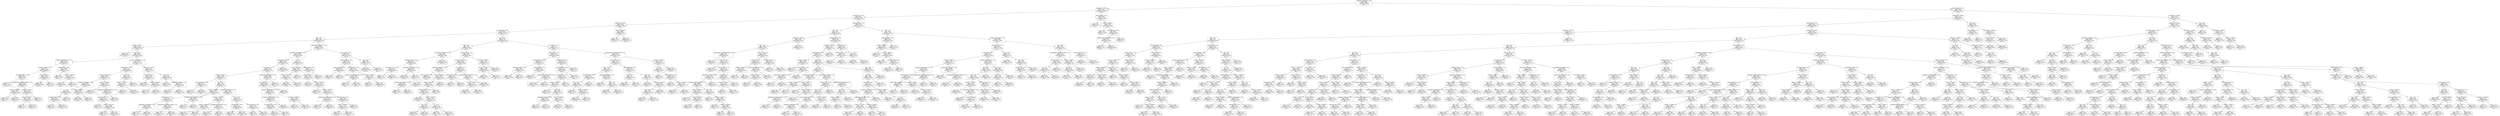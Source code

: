 digraph Tree {
node [shape=box] ;
0 [label="workclass_ Self-emp-inc <= 0.5\ngini = 0.366\nsamples = 100.0%\nvalue = [0.759, 0.241]\nclass = 0"] ;
1 [label="capital.gain <= 7073.5\ngini = 0.122\nsamples = 54.0%\nvalue = [0.935, 0.065]\nclass = 0"] ;
0 -> 1 [labeldistance=2.5, labelangle=45, headlabel="True"] ;
2 [label="education.num <= 12.5\ngini = 0.093\nsamples = 53.1%\nvalue = [0.951, 0.049]\nclass = 0"] ;
1 -> 2 ;
3 [label="capital.loss <= 2218.5\ngini = 0.048\nsamples = 42.6%\nvalue = [0.975, 0.025]\nclass = 0"] ;
2 -> 3 ;
4 [label="hours.per.week <= 40.5\ngini = 0.045\nsamples = 42.4%\nvalue = [0.977, 0.023]\nclass = 0"] ;
3 -> 4 ;
5 [label="age <= 33.5\ngini = 0.027\nsamples = 34.9%\nvalue = [0.986, 0.014]\nclass = 0"] ;
4 -> 5 ;
6 [label="fnlwgt <= 23759.0\ngini = 0.007\nsamples = 20.6%\nvalue = [0.996, 0.004]\nclass = 0"] ;
5 -> 6 ;
7 [label="gini = 0.142\nsamples = 0.1%\nvalue = [0.923, 0.077]\nclass = 0"] ;
6 -> 7 ;
8 [label="age <= 26.5\ngini = 0.007\nsamples = 20.5%\nvalue = [0.997, 0.003]\nclass = 0"] ;
6 -> 8 ;
9 [label="workclass_ Self-emp-not-inc <= 0.5\ngini = 0.002\nsamples = 14.8%\nvalue = [0.999, 0.001]\nclass = 0"] ;
8 -> 9 ;
10 [label="workclass_ Private <= 0.5\ngini = 0.001\nsamples = 14.4%\nvalue = [0.999, 0.001]\nclass = 0"] ;
9 -> 10 ;
11 [label="occupation_ Sales <= 0.5\ngini = 0.001\nsamples = 14.2%\nvalue = [1.0, 0.0]\nclass = 0"] ;
10 -> 11 ;
12 [label="gini = 0.0\nsamples = 11.2%\nvalue = [1.0, 0.0]\nclass = 0"] ;
11 -> 12 ;
13 [label="marital.status_ Married-civ-spouse <= 0.5\ngini = 0.004\nsamples = 3.0%\nvalue = [0.998, 0.002]\nclass = 0"] ;
11 -> 13 ;
14 [label="fnlwgt <= 202268.5\ngini = 0.038\nsamples = 0.2%\nvalue = [0.981, 0.019]\nclass = 0"] ;
13 -> 14 ;
15 [label="gini = 0.0\nsamples = 0.1%\nvalue = [1.0, 0.0]\nclass = 0"] ;
14 -> 15 ;
16 [label="gini = 0.095\nsamples = 0.1%\nvalue = [0.95, 0.05]\nclass = 0"] ;
14 -> 16 ;
17 [label="fnlwgt <= 127914.5\ngini = 0.002\nsamples = 2.9%\nvalue = [0.999, 0.001]\nclass = 0"] ;
13 -> 17 ;
18 [label="fnlwgt <= 125225.5\ngini = 0.008\nsamples = 0.8%\nvalue = [0.996, 0.004]\nclass = 0"] ;
17 -> 18 ;
19 [label="gini = 0.0\nsamples = 0.7%\nvalue = [1.0, 0.0]\nclass = 0"] ;
18 -> 19 ;
20 [label="gini = 0.095\nsamples = 0.1%\nvalue = [0.95, 0.05]\nclass = 0"] ;
18 -> 20 ;
21 [label="gini = 0.0\nsamples = 2.1%\nvalue = [1.0, 0.0]\nclass = 0"] ;
17 -> 21 ;
22 [label="fnlwgt <= 85271.5\ngini = 0.024\nsamples = 0.3%\nvalue = [0.988, 0.012]\nclass = 0"] ;
10 -> 22 ;
23 [label="gini = 0.091\nsamples = 0.1%\nvalue = [0.952, 0.048]\nclass = 0"] ;
22 -> 23 ;
24 [label="gini = 0.0\nsamples = 0.2%\nvalue = [1.0, 0.0]\nclass = 0"] ;
22 -> 24 ;
25 [label="hours.per.week <= 39.0\ngini = 0.036\nsamples = 0.3%\nvalue = [0.981, 0.019]\nclass = 0"] ;
9 -> 25 ;
26 [label="gini = 0.0\nsamples = 0.2%\nvalue = [1.0, 0.0]\nclass = 0"] ;
25 -> 26 ;
27 [label="fnlwgt <= 199791.0\ngini = 0.073\nsamples = 0.2%\nvalue = [0.962, 0.038]\nclass = 0"] ;
25 -> 27 ;
28 [label="gini = 0.137\nsamples = 0.1%\nvalue = [0.926, 0.074]\nclass = 0"] ;
27 -> 28 ;
29 [label="gini = 0.0\nsamples = 0.1%\nvalue = [1.0, 0.0]\nclass = 0"] ;
27 -> 29 ;
30 [label="occupation_ Prof-specialty <= 0.5\ngini = 0.018\nsamples = 5.7%\nvalue = [0.991, 0.009]\nclass = 0"] ;
8 -> 30 ;
31 [label="education.num <= 11.5\ngini = 0.012\nsamples = 5.0%\nvalue = [0.994, 0.006]\nclass = 0"] ;
30 -> 31 ;
32 [label="fnlwgt <= 224202.5\ngini = 0.009\nsamples = 4.7%\nvalue = [0.995, 0.005]\nclass = 0"] ;
31 -> 32 ;
33 [label="occupation_ Craft-repair <= 0.5\ngini = 0.004\nsamples = 3.2%\nvalue = [0.998, 0.002]\nclass = 0"] ;
32 -> 33 ;
34 [label="Y <= 0.5\ngini = 0.002\nsamples = 3.0%\nvalue = [0.999, 0.001]\nclass = 0"] ;
33 -> 34 ;
35 [label="occupation_ Sales <= 0.5\ngini = 0.011\nsamples = 0.6%\nvalue = [0.995, 0.005]\nclass = 0"] ;
34 -> 35 ;
36 [label="gini = 0.0\nsamples = 0.5%\nvalue = [1.0, 0.0]\nclass = 0"] ;
35 -> 36 ;
37 [label="gini = 0.057\nsamples = 0.1%\nvalue = [0.971, 0.029]\nclass = 0"] ;
35 -> 37 ;
38 [label="gini = 0.0\nsamples = 2.5%\nvalue = [1.0, 0.0]\nclass = 0"] ;
34 -> 38 ;
39 [label="fnlwgt <= 99096.5\ngini = 0.029\nsamples = 0.2%\nvalue = [0.986, 0.014]\nclass = 0"] ;
33 -> 39 ;
40 [label="gini = 0.095\nsamples = 0.1%\nvalue = [0.95, 0.05]\nclass = 0"] ;
39 -> 40 ;
41 [label="gini = 0.0\nsamples = 0.2%\nvalue = [1.0, 0.0]\nclass = 0"] ;
39 -> 41 ;
42 [label="fnlwgt <= 229469.5\ngini = 0.021\nsamples = 1.5%\nvalue = [0.989, 0.011]\nclass = 0"] ;
32 -> 42 ;
43 [label="gini = 0.142\nsamples = 0.1%\nvalue = [0.923, 0.077]\nclass = 0"] ;
42 -> 43 ;
44 [label="marital.status_ Married-civ-spouse <= 0.5\ngini = 0.013\nsamples = 1.4%\nvalue = [0.993, 0.007]\nclass = 0"] ;
42 -> 44 ;
45 [label="education.num <= 9.5\ngini = 0.035\nsamples = 0.5%\nvalue = [0.982, 0.018]\nclass = 0"] ;
44 -> 45 ;
46 [label="gini = 0.0\nsamples = 0.3%\nvalue = [1.0, 0.0]\nclass = 0"] ;
45 -> 46 ;
47 [label="fnlwgt <= 281135.0\ngini = 0.094\nsamples = 0.2%\nvalue = [0.951, 0.049]\nclass = 0"] ;
45 -> 47 ;
48 [label="gini = 0.0\nsamples = 0.1%\nvalue = [1.0, 0.0]\nclass = 0"] ;
47 -> 48 ;
49 [label="gini = 0.165\nsamples = 0.1%\nvalue = [0.909, 0.091]\nclass = 0"] ;
47 -> 49 ;
50 [label="gini = 0.0\nsamples = 0.9%\nvalue = [1.0, 0.0]\nclass = 0"] ;
44 -> 50 ;
51 [label="age <= 29.5\ngini = 0.06\nsamples = 0.3%\nvalue = [0.969, 0.031]\nclass = 0"] ;
31 -> 51 ;
52 [label="fnlwgt <= 171621.0\ngini = 0.133\nsamples = 0.1%\nvalue = [0.929, 0.071]\nclass = 0"] ;
51 -> 52 ;
53 [label="gini = 0.18\nsamples = 0.1%\nvalue = [0.9, 0.1]\nclass = 0"] ;
52 -> 53 ;
54 [label="gini = 0.087\nsamples = 0.1%\nvalue = [0.955, 0.045]\nclass = 0"] ;
52 -> 54 ;
55 [label="gini = 0.0\nsamples = 0.2%\nvalue = [1.0, 0.0]\nclass = 0"] ;
51 -> 55 ;
56 [label="education.num <= 9.5\ngini = 0.058\nsamples = 0.7%\nvalue = [0.97, 0.03]\nclass = 0"] ;
30 -> 56 ;
57 [label="fnlwgt <= 95181.5\ngini = 0.025\nsamples = 0.5%\nvalue = [0.988, 0.012]\nclass = 0"] ;
56 -> 57 ;
58 [label="gini = 0.095\nsamples = 0.1%\nvalue = [0.95, 0.05]\nclass = 0"] ;
57 -> 58 ;
59 [label="fnlwgt <= 330692.0\ngini = 0.014\nsamples = 0.4%\nvalue = [0.993, 0.007]\nclass = 0"] ;
57 -> 59 ;
60 [label="gini = 0.0\nsamples = 0.4%\nvalue = [1.0, 0.0]\nclass = 0"] ;
59 -> 60 ;
61 [label="gini = 0.095\nsamples = 0.1%\nvalue = [0.95, 0.05]\nclass = 0"] ;
59 -> 61 ;
62 [label="age <= 28.5\ngini = 0.128\nsamples = 0.2%\nvalue = [0.932, 0.068]\nclass = 0"] ;
56 -> 62 ;
63 [label="gini = 0.0\nsamples = 0.1%\nvalue = [1.0, 0.0]\nclass = 0"] ;
62 -> 63 ;
64 [label="relationship_ Husband <= 0.5\ngini = 0.177\nsamples = 0.2%\nvalue = [0.902, 0.098]\nclass = 0"] ;
62 -> 64 ;
65 [label="gini = 0.269\nsamples = 0.1%\nvalue = [0.84, 0.16]\nclass = 0"] ;
64 -> 65 ;
66 [label="gini = 0.074\nsamples = 0.1%\nvalue = [0.962, 0.038]\nclass = 0"] ;
64 -> 66 ;
67 [label="marital.status_ Separated <= 0.5\ngini = 0.054\nsamples = 14.3%\nvalue = [0.972, 0.028]\nclass = 0"] ;
5 -> 67 ;
68 [label="occupation_ Craft-repair <= 0.5\ngini = 0.046\nsamples = 13.6%\nvalue = [0.976, 0.024]\nclass = 0"] ;
67 -> 68 ;
69 [label="capital.gain <= 4718.5\ngini = 0.038\nsamples = 12.5%\nvalue = [0.981, 0.019]\nclass = 0"] ;
68 -> 69 ;
70 [label="race_ Black <= 0.5\ngini = 0.036\nsamples = 12.4%\nvalue = [0.982, 0.018]\nclass = 0"] ;
69 -> 70 ;
71 [label="fnlwgt <= 31486.5\ngini = 0.023\nsamples = 7.9%\nvalue = [0.988, 0.012]\nclass = 0"] ;
70 -> 71 ;
72 [label="hours.per.week <= 36.0\ngini = 0.119\nsamples = 0.2%\nvalue = [0.937, 0.063]\nclass = 0"] ;
71 -> 72 ;
73 [label="gini = 0.0\nsamples = 0.1%\nvalue = [1.0, 0.0]\nclass = 0"] ;
72 -> 73 ;
74 [label="gini = 0.188\nsamples = 0.1%\nvalue = [0.895, 0.105]\nclass = 0"] ;
72 -> 74 ;
75 [label="age <= 51.5\ngini = 0.021\nsamples = 7.7%\nvalue = [0.99, 0.01]\nclass = 0"] ;
71 -> 75 ;
76 [label="fnlwgt <= 408380.0\ngini = 0.013\nsamples = 4.9%\nvalue = [0.994, 0.006]\nclass = 0"] ;
75 -> 76 ;
77 [label="education.num <= 9.5\ngini = 0.01\nsamples = 4.7%\nvalue = [0.995, 0.005]\nclass = 0"] ;
76 -> 77 ;
78 [label="relationship_ Not-in-family <= 0.5\ngini = 0.002\nsamples = 2.9%\nvalue = [0.999, 0.001]\nclass = 0"] ;
77 -> 78 ;
79 [label="gini = 0.0\nsamples = 2.7%\nvalue = [1.0, 0.0]\nclass = 0"] ;
78 -> 79 ;
80 [label="gini = 0.022\nsamples = 0.3%\nvalue = [0.989, 0.011]\nclass = 0"] ;
78 -> 80 ;
81 [label="marital.status_ Married-civ-spouse <= 0.5\ngini = 0.024\nsamples = 1.8%\nvalue = [0.988, 0.012]\nclass = 0"] ;
77 -> 81 ;
82 [label="gini = 0.014\nsamples = 1.3%\nvalue = [0.993, 0.007]\nclass = 0"] ;
81 -> 82 ;
83 [label="gini = 0.054\nsamples = 0.4%\nvalue = [0.972, 0.028]\nclass = 0"] ;
81 -> 83 ;
84 [label="occupation_ Exec-managerial <= 0.5\ngini = 0.083\nsamples = 0.1%\nvalue = [0.957, 0.043]\nclass = 0"] ;
76 -> 84 ;
85 [label="gini = 0.0\nsamples = 0.1%\nvalue = [1.0, 0.0]\nclass = 0"] ;
84 -> 85 ;
86 [label="gini = 0.18\nsamples = 0.1%\nvalue = [0.9, 0.1]\nclass = 0"] ;
84 -> 86 ;
87 [label="occupation_ Adm-clerical <= 0.5\ngini = 0.034\nsamples = 2.8%\nvalue = [0.983, 0.017]\nclass = 0"] ;
75 -> 87 ;
88 [label="fnlwgt <= 168639.5\ngini = 0.024\nsamples = 2.5%\nvalue = [0.988, 0.012]\nclass = 0"] ;
87 -> 88 ;
89 [label="fnlwgt <= 163576.0\ngini = 0.039\nsamples = 1.2%\nvalue = [0.98, 0.02]\nclass = 0"] ;
88 -> 89 ;
90 [label="gini = 0.026\nsamples = 1.2%\nvalue = [0.987, 0.013]\nclass = 0"] ;
89 -> 90 ;
91 [label="gini = 0.255\nsamples = 0.1%\nvalue = [0.85, 0.15]\nclass = 0"] ;
89 -> 91 ;
92 [label="occupation_ Other-service <= 0.5\ngini = 0.01\nsamples = 1.3%\nvalue = [0.995, 0.005]\nclass = 0"] ;
88 -> 92 ;
93 [label="gini = 0.005\nsamples = 1.2%\nvalue = [0.997, 0.003]\nclass = 0"] ;
92 -> 93 ;
94 [label="gini = 0.061\nsamples = 0.1%\nvalue = [0.969, 0.031]\nclass = 0"] ;
92 -> 94 ;
95 [label="age <= 58.5\ngini = 0.107\nsamples = 0.3%\nvalue = [0.943, 0.057]\nclass = 0"] ;
87 -> 95 ;
96 [label="hours.per.week <= 35.5\ngini = 0.171\nsamples = 0.2%\nvalue = [0.906, 0.094]\nclass = 0"] ;
95 -> 96 ;
97 [label="gini = 0.269\nsamples = 0.1%\nvalue = [0.84, 0.16]\nclass = 0"] ;
96 -> 97 ;
98 [label="gini = 0.069\nsamples = 0.1%\nvalue = [0.964, 0.036]\nclass = 0"] ;
96 -> 98 ;
99 [label="hours.per.week <= 34.5\ngini = 0.037\nsamples = 0.2%\nvalue = [0.981, 0.019]\nclass = 0"] ;
95 -> 99 ;
100 [label="gini = 0.0\nsamples = 0.1%\nvalue = [1.0, 0.0]\nclass = 0"] ;
99 -> 100 ;
101 [label="gini = 0.095\nsamples = 0.1%\nvalue = [0.95, 0.05]\nclass = 0"] ;
99 -> 101 ;
102 [label="relationship_ Not-in-family <= 0.5\ngini = 0.058\nsamples = 4.5%\nvalue = [0.97, 0.03]\nclass = 0"] ;
70 -> 102 ;
103 [label="race_ White <= 0.5\ngini = 0.068\nsamples = 3.8%\nvalue = [0.965, 0.035]\nclass = 0"] ;
102 -> 103 ;
104 [label="workclass_ Self-emp-not-inc <= 0.5\ngini = 0.081\nsamples = 3.2%\nvalue = [0.958, 0.042]\nclass = 0"] ;
103 -> 104 ;
105 [label="occupation_ Farming-fishing <= 0.5\ngini = 0.074\nsamples = 3.0%\nvalue = [0.962, 0.038]\nclass = 0"] ;
104 -> 105 ;
106 [label="occupation_ Sales <= 0.5\ngini = 0.068\nsamples = 3.0%\nvalue = [0.965, 0.035]\nclass = 0"] ;
105 -> 106 ;
107 [label="gini = 0.077\nsamples = 2.6%\nvalue = [0.96, 0.04]\nclass = 0"] ;
106 -> 107 ;
108 [label="gini = 0.0\nsamples = 0.4%\nvalue = [1.0, 0.0]\nclass = 0"] ;
106 -> 108 ;
109 [label="gini = 0.26\nsamples = 0.1%\nvalue = [0.846, 0.154]\nclass = 0"] ;
105 -> 109 ;
110 [label="fnlwgt <= 166159.5\ngini = 0.208\nsamples = 0.2%\nvalue = [0.882, 0.118]\nclass = 0"] ;
104 -> 110 ;
111 [label="gini = 0.0\nsamples = 0.1%\nvalue = [1.0, 0.0]\nclass = 0"] ;
110 -> 111 ;
112 [label="gini = 0.346\nsamples = 0.1%\nvalue = [0.778, 0.222]\nclass = 0"] ;
110 -> 112 ;
113 [label="gini = 0.0\nsamples = 0.6%\nvalue = [1.0, 0.0]\nclass = 0"] ;
103 -> 113 ;
114 [label="gini = 0.0\nsamples = 0.7%\nvalue = [1.0, 0.0]\nclass = 0"] ;
102 -> 114 ;
115 [label="gini = 0.252\nsamples = 0.1%\nvalue = [0.852, 0.148]\nclass = 0"] ;
69 -> 115 ;
116 [label="Y <= 0.5\ngini = 0.14\nsamples = 1.1%\nvalue = [0.924, 0.076]\nclass = 0"] ;
68 -> 116 ;
117 [label="fnlwgt <= 154396.0\ngini = 0.068\nsamples = 0.4%\nvalue = [0.965, 0.035]\nclass = 0"] ;
116 -> 117 ;
118 [label="fnlwgt <= 100114.5\ngini = 0.15\nsamples = 0.2%\nvalue = [0.918, 0.082]\nclass = 0"] ;
117 -> 118 ;
119 [label="gini = 0.067\nsamples = 0.1%\nvalue = [0.966, 0.034]\nclass = 0"] ;
118 -> 119 ;
120 [label="gini = 0.255\nsamples = 0.1%\nvalue = [0.85, 0.15]\nclass = 0"] ;
118 -> 120 ;
121 [label="gini = 0.0\nsamples = 0.2%\nvalue = [1.0, 0.0]\nclass = 0"] ;
117 -> 121 ;
122 [label="education.num <= 10.5\ngini = 0.173\nsamples = 0.7%\nvalue = [0.904, 0.096]\nclass = 0"] ;
116 -> 122 ;
123 [label="fnlwgt <= 63173.0\ngini = 0.147\nsamples = 0.6%\nvalue = [0.92, 0.08]\nclass = 0"] ;
122 -> 123 ;
124 [label="gini = 0.32\nsamples = 0.1%\nvalue = [0.8, 0.2]\nclass = 0"] ;
123 -> 124 ;
125 [label="fnlwgt <= 126767.0\ngini = 0.124\nsamples = 0.6%\nvalue = [0.933, 0.067]\nclass = 0"] ;
123 -> 125 ;
126 [label="gini = 0.0\nsamples = 0.1%\nvalue = [1.0, 0.0]\nclass = 0"] ;
125 -> 126 ;
127 [label="fnlwgt <= 186758.5\ngini = 0.157\nsamples = 0.4%\nvalue = [0.914, 0.086]\nclass = 0"] ;
125 -> 127 ;
128 [label="marital.status_ Never-married <= 0.5\ngini = 0.256\nsamples = 0.2%\nvalue = [0.849, 0.151]\nclass = 0"] ;
127 -> 128 ;
129 [label="gini = 0.375\nsamples = 0.1%\nvalue = [0.75, 0.25]\nclass = 0"] ;
128 -> 129 ;
130 [label="gini = 0.165\nsamples = 0.1%\nvalue = [0.909, 0.091]\nclass = 0"] ;
128 -> 130 ;
131 [label="education.num <= 9.5\ngini = 0.088\nsamples = 0.3%\nvalue = [0.954, 0.046]\nclass = 0"] ;
127 -> 131 ;
132 [label="fnlwgt <= 259374.0\ngini = 0.159\nsamples = 0.1%\nvalue = [0.913, 0.087]\nclass = 0"] ;
131 -> 132 ;
133 [label="gini = 0.077\nsamples = 0.1%\nvalue = [0.96, 0.04]\nclass = 0"] ;
132 -> 133 ;
134 [label="gini = 0.245\nsamples = 0.1%\nvalue = [0.857, 0.143]\nclass = 0"] ;
132 -> 134 ;
135 [label="gini = 0.0\nsamples = 0.1%\nvalue = [1.0, 0.0]\nclass = 0"] ;
131 -> 135 ;
136 [label="gini = 0.32\nsamples = 0.1%\nvalue = [0.8, 0.2]\nclass = 0"] ;
122 -> 136 ;
137 [label="race_ Black <= 0.5\ngini = 0.195\nsamples = 0.7%\nvalue = [0.89, 0.11]\nclass = 0"] ;
67 -> 137 ;
138 [label="hours.per.week <= 39.5\ngini = 0.113\nsamples = 0.6%\nvalue = [0.94, 0.06]\nclass = 0"] ;
137 -> 138 ;
139 [label="hours.per.week <= 20.5\ngini = 0.028\nsamples = 0.2%\nvalue = [0.986, 0.014]\nclass = 0"] ;
138 -> 139 ;
140 [label="gini = 0.095\nsamples = 0.1%\nvalue = [0.95, 0.05]\nclass = 0"] ;
139 -> 140 ;
141 [label="gini = 0.0\nsamples = 0.2%\nvalue = [1.0, 0.0]\nclass = 0"] ;
139 -> 141 ;
142 [label="education.num <= 10.5\ngini = 0.161\nsamples = 0.3%\nvalue = [0.912, 0.088]\nclass = 0"] ;
138 -> 142 ;
143 [label="marital.status_ Never-married <= 0.5\ngini = 0.086\nsamples = 0.2%\nvalue = [0.955, 0.045]\nclass = 0"] ;
142 -> 143 ;
144 [label="gini = 0.0\nsamples = 0.1%\nvalue = [1.0, 0.0]\nclass = 0"] ;
143 -> 144 ;
145 [label="gini = 0.142\nsamples = 0.1%\nvalue = [0.923, 0.077]\nclass = 0"] ;
143 -> 145 ;
146 [label="fnlwgt <= 197839.5\ngini = 0.258\nsamples = 0.1%\nvalue = [0.848, 0.152]\nclass = 0"] ;
142 -> 146 ;
147 [label="gini = 0.32\nsamples = 0.1%\nvalue = [0.8, 0.2]\nclass = 0"] ;
146 -> 147 ;
148 [label="gini = 0.172\nsamples = 0.1%\nvalue = [0.905, 0.095]\nclass = 0"] ;
146 -> 148 ;
149 [label="age <= 41.5\ngini = 0.401\nsamples = 0.2%\nvalue = [0.722, 0.278]\nclass = 0"] ;
137 -> 149 ;
150 [label="gini = 0.454\nsamples = 0.1%\nvalue = [0.652, 0.348]\nclass = 0"] ;
149 -> 150 ;
151 [label="gini = 0.35\nsamples = 0.1%\nvalue = [0.774, 0.226]\nclass = 0"] ;
149 -> 151 ;
152 [label="age <= 38.5\ngini = 0.123\nsamples = 7.5%\nvalue = [0.934, 0.066]\nclass = 0"] ;
4 -> 152 ;
153 [label="age <= 25.5\ngini = 0.075\nsamples = 4.8%\nvalue = [0.961, 0.039]\nclass = 0"] ;
152 -> 153 ;
154 [label="occupation_ Craft-repair <= 0.5\ngini = 0.019\nsamples = 1.6%\nvalue = [0.991, 0.009]\nclass = 0"] ;
153 -> 154 ;
155 [label="occupation_ Sales <= 0.5\ngini = 0.012\nsamples = 1.5%\nvalue = [0.994, 0.006]\nclass = 0"] ;
154 -> 155 ;
156 [label="education.num <= 10.5\ngini = 0.005\nsamples = 1.3%\nvalue = [0.998, 0.002]\nclass = 0"] ;
155 -> 156 ;
157 [label="gini = 0.0\nsamples = 1.2%\nvalue = [1.0, 0.0]\nclass = 0"] ;
156 -> 157 ;
158 [label="gini = 0.054\nsamples = 0.1%\nvalue = [0.972, 0.028]\nclass = 0"] ;
156 -> 158 ;
159 [label="relationship_ Not-in-family <= 0.5\ngini = 0.061\nsamples = 0.2%\nvalue = [0.968, 0.032]\nclass = 0"] ;
155 -> 159 ;
160 [label="gini = 0.097\nsamples = 0.1%\nvalue = [0.949, 0.051]\nclass = 0"] ;
159 -> 160 ;
161 [label="gini = 0.0\nsamples = 0.1%\nvalue = [1.0, 0.0]\nclass = 0"] ;
159 -> 161 ;
162 [label="gini = 0.105\nsamples = 0.1%\nvalue = [0.944, 0.056]\nclass = 0"] ;
154 -> 162 ;
163 [label="workclass_ Private <= 0.5\ngini = 0.102\nsamples = 3.2%\nvalue = [0.946, 0.054]\nclass = 0"] ;
153 -> 163 ;
164 [label="education.num <= 10.5\ngini = 0.088\nsamples = 2.9%\nvalue = [0.954, 0.046]\nclass = 0"] ;
163 -> 164 ;
165 [label="relationship_ Husband <= 0.5\ngini = 0.07\nsamples = 2.5%\nvalue = [0.964, 0.036]\nclass = 0"] ;
164 -> 165 ;
166 [label="hours.per.week <= 71.0\ngini = 0.02\nsamples = 0.9%\nvalue = [0.99, 0.01]\nclass = 0"] ;
165 -> 166 ;
167 [label="occupation_ Adm-clerical <= 0.5\ngini = 0.007\nsamples = 0.9%\nvalue = [0.996, 0.004]\nclass = 0"] ;
166 -> 167 ;
168 [label="gini = 0.0\nsamples = 0.8%\nvalue = [1.0, 0.0]\nclass = 0"] ;
167 -> 168 ;
169 [label="gini = 0.067\nsamples = 0.1%\nvalue = [0.966, 0.034]\nclass = 0"] ;
167 -> 169 ;
170 [label="gini = 0.165\nsamples = 0.1%\nvalue = [0.909, 0.091]\nclass = 0"] ;
166 -> 170 ;
171 [label="fnlwgt <= 404561.0\ngini = 0.099\nsamples = 1.5%\nvalue = [0.948, 0.052]\nclass = 0"] ;
165 -> 171 ;
172 [label="fnlwgt <= 251746.5\ngini = 0.091\nsamples = 1.5%\nvalue = [0.952, 0.048]\nclass = 0"] ;
171 -> 172 ;
173 [label="hours.per.week <= 43.5\ngini = 0.114\nsamples = 1.2%\nvalue = [0.939, 0.061]\nclass = 0"] ;
172 -> 173 ;
174 [label="gini = 0.236\nsamples = 0.1%\nvalue = [0.864, 0.136]\nclass = 0"] ;
173 -> 174 ;
175 [label="fnlwgt <= 147299.0\ngini = 0.106\nsamples = 1.1%\nvalue = [0.944, 0.056]\nclass = 0"] ;
173 -> 175 ;
176 [label="age <= 33.5\ngini = 0.06\nsamples = 0.5%\nvalue = [0.969, 0.031]\nclass = 0"] ;
175 -> 176 ;
177 [label="gini = 0.019\nsamples = 0.3%\nvalue = [0.99, 0.01]\nclass = 0"] ;
176 -> 177 ;
178 [label="gini = 0.131\nsamples = 0.2%\nvalue = [0.93, 0.07]\nclass = 0"] ;
176 -> 178 ;
179 [label="Y <= 0.5\ngini = 0.142\nsamples = 0.6%\nvalue = [0.923, 0.077]\nclass = 0"] ;
175 -> 179 ;
180 [label="gini = 0.351\nsamples = 0.1%\nvalue = [0.773, 0.227]\nclass = 0"] ;
179 -> 180 ;
181 [label="gini = 0.109\nsamples = 0.5%\nvalue = [0.942, 0.058]\nclass = 0"] ;
179 -> 181 ;
182 [label="gini = 0.0\nsamples = 0.3%\nvalue = [1.0, 0.0]\nclass = 0"] ;
172 -> 182 ;
183 [label="gini = 0.255\nsamples = 0.1%\nvalue = [0.85, 0.15]\nclass = 0"] ;
171 -> 183 ;
184 [label="race_ Black <= 0.5\ngini = 0.187\nsamples = 0.4%\nvalue = [0.896, 0.104]\nclass = 0"] ;
164 -> 184 ;
185 [label="hours.per.week <= 51.0\ngini = 0.074\nsamples = 0.2%\nvalue = [0.962, 0.038]\nclass = 0"] ;
184 -> 185 ;
186 [label="gini = 0.0\nsamples = 0.1%\nvalue = [1.0, 0.0]\nclass = 0"] ;
185 -> 186 ;
187 [label="gini = 0.18\nsamples = 0.1%\nvalue = [0.9, 0.1]\nclass = 0"] ;
185 -> 187 ;
188 [label="marital.status_ Never-married <= 0.5\ngini = 0.25\nsamples = 0.3%\nvalue = [0.854, 0.146]\nclass = 0"] ;
184 -> 188 ;
189 [label="fnlwgt <= 197949.5\ngini = 0.177\nsamples = 0.2%\nvalue = [0.902, 0.098]\nclass = 0"] ;
188 -> 189 ;
190 [label="gini = 0.057\nsamples = 0.1%\nvalue = [0.971, 0.029]\nclass = 0"] ;
189 -> 190 ;
191 [label="gini = 0.302\nsamples = 0.1%\nvalue = [0.815, 0.185]\nclass = 0"] ;
189 -> 191 ;
192 [label="gini = 0.408\nsamples = 0.1%\nvalue = [0.714, 0.286]\nclass = 0"] ;
188 -> 192 ;
193 [label="fnlwgt <= 228599.5\ngini = 0.23\nsamples = 0.3%\nvalue = [0.867, 0.133]\nclass = 0"] ;
163 -> 193 ;
194 [label="fnlwgt <= 115661.5\ngini = 0.173\nsamples = 0.2%\nvalue = [0.904, 0.096]\nclass = 0"] ;
193 -> 194 ;
195 [label="gini = 0.278\nsamples = 0.1%\nvalue = [0.833, 0.167]\nclass = 0"] ;
194 -> 195 ;
196 [label="gini = 0.053\nsamples = 0.1%\nvalue = [0.973, 0.027]\nclass = 0"] ;
194 -> 196 ;
197 [label="gini = 0.365\nsamples = 0.1%\nvalue = [0.76, 0.24]\nclass = 0"] ;
193 -> 197 ;
198 [label="race_ Black <= 0.5\ngini = 0.2\nsamples = 2.7%\nvalue = [0.887, 0.113]\nclass = 0"] ;
152 -> 198 ;
199 [label="education.num <= 9.5\ngini = 0.124\nsamples = 1.3%\nvalue = [0.934, 0.066]\nclass = 0"] ;
198 -> 199 ;
200 [label="hours.per.week <= 49.5\ngini = 0.071\nsamples = 0.7%\nvalue = [0.963, 0.037]\nclass = 0"] ;
199 -> 200 ;
201 [label="relationship_ Wife <= 0.5\ngini = 0.018\nsamples = 0.3%\nvalue = [0.991, 0.009]\nclass = 0"] ;
200 -> 201 ;
202 [label="gini = 0.091\nsamples = 0.1%\nvalue = [0.952, 0.048]\nclass = 0"] ;
201 -> 202 ;
203 [label="gini = 0.0\nsamples = 0.3%\nvalue = [1.0, 0.0]\nclass = 0"] ;
201 -> 203 ;
204 [label="hours.per.week <= 51.0\ngini = 0.126\nsamples = 0.3%\nvalue = [0.933, 0.067]\nclass = 0"] ;
200 -> 204 ;
205 [label="gini = 0.224\nsamples = 0.1%\nvalue = [0.872, 0.128]\nclass = 0"] ;
204 -> 205 ;
206 [label="marital.status_ Never-married <= 0.5\ngini = 0.06\nsamples = 0.2%\nvalue = [0.969, 0.031]\nclass = 0"] ;
204 -> 206 ;
207 [label="gini = 0.124\nsamples = 0.1%\nvalue = [0.933, 0.067]\nclass = 0"] ;
206 -> 207 ;
208 [label="gini = 0.0\nsamples = 0.1%\nvalue = [1.0, 0.0]\nclass = 0"] ;
206 -> 208 ;
209 [label="hours.per.week <= 56.5\ngini = 0.175\nsamples = 0.6%\nvalue = [0.903, 0.097]\nclass = 0"] ;
199 -> 209 ;
210 [label="hours.per.week <= 54.5\ngini = 0.211\nsamples = 0.5%\nvalue = [0.88, 0.12]\nclass = 0"] ;
209 -> 210 ;
211 [label="education.num <= 10.5\ngini = 0.174\nsamples = 0.4%\nvalue = [0.903, 0.097]\nclass = 0"] ;
210 -> 211 ;
212 [label="fnlwgt <= 126222.0\ngini = 0.226\nsamples = 0.3%\nvalue = [0.87, 0.13]\nclass = 0"] ;
211 -> 212 ;
213 [label="gini = 0.0\nsamples = 0.1%\nvalue = [1.0, 0.0]\nclass = 0"] ;
212 -> 213 ;
214 [label="age <= 46.5\ngini = 0.286\nsamples = 0.2%\nvalue = [0.827, 0.173]\nclass = 0"] ;
212 -> 214 ;
215 [label="relationship_ Own-child <= 0.5\ngini = 0.176\nsamples = 0.1%\nvalue = [0.902, 0.098]\nclass = 0"] ;
214 -> 215 ;
216 [label="gini = 0.32\nsamples = 0.1%\nvalue = [0.8, 0.2]\nclass = 0"] ;
215 -> 216 ;
217 [label="gini = 0.0\nsamples = 0.1%\nvalue = [1.0, 0.0]\nclass = 0"] ;
215 -> 217 ;
218 [label="fnlwgt <= 195348.0\ngini = 0.375\nsamples = 0.1%\nvalue = [0.75, 0.25]\nclass = 0"] ;
214 -> 218 ;
219 [label="gini = 0.455\nsamples = 0.1%\nvalue = [0.65, 0.35]\nclass = 0"] ;
218 -> 219 ;
220 [label="gini = 0.255\nsamples = 0.1%\nvalue = [0.85, 0.15]\nclass = 0"] ;
218 -> 220 ;
221 [label="gini = 0.0\nsamples = 0.1%\nvalue = [1.0, 0.0]\nclass = 0"] ;
211 -> 221 ;
222 [label="gini = 0.397\nsamples = 0.1%\nvalue = [0.727, 0.273]\nclass = 0"] ;
210 -> 222 ;
223 [label="gini = 0.0\nsamples = 0.1%\nvalue = [1.0, 0.0]\nclass = 0"] ;
209 -> 223 ;
224 [label="marital.status_ Married-civ-spouse <= 0.5\ngini = 0.262\nsamples = 1.4%\nvalue = [0.845, 0.155]\nclass = 0"] ;
198 -> 224 ;
225 [label="education.num <= 9.5\ngini = 0.309\nsamples = 1.0%\nvalue = [0.809, 0.191]\nclass = 0"] ;
224 -> 225 ;
226 [label="age <= 51.5\ngini = 0.234\nsamples = 0.6%\nvalue = [0.865, 0.135]\nclass = 0"] ;
225 -> 226 ;
227 [label="hours.per.week <= 58.0\ngini = 0.127\nsamples = 0.4%\nvalue = [0.932, 0.068]\nclass = 0"] ;
226 -> 227 ;
228 [label="age <= 43.5\ngini = 0.069\nsamples = 0.3%\nvalue = [0.964, 0.036]\nclass = 0"] ;
227 -> 228 ;
229 [label="gini = 0.0\nsamples = 0.1%\nvalue = [1.0, 0.0]\nclass = 0"] ;
228 -> 229 ;
230 [label="fnlwgt <= 182960.5\ngini = 0.122\nsamples = 0.1%\nvalue = [0.935, 0.065]\nclass = 0"] ;
228 -> 230 ;
231 [label="gini = 0.074\nsamples = 0.1%\nvalue = [0.962, 0.038]\nclass = 0"] ;
230 -> 231 ;
232 [label="gini = 0.18\nsamples = 0.1%\nvalue = [0.9, 0.1]\nclass = 0"] ;
230 -> 232 ;
233 [label="gini = 0.257\nsamples = 0.1%\nvalue = [0.848, 0.152]\nclass = 0"] ;
227 -> 233 ;
234 [label="relationship_ Husband <= 0.5\ngini = 0.365\nsamples = 0.2%\nvalue = [0.76, 0.24]\nclass = 0"] ;
226 -> 234 ;
235 [label="gini = 0.495\nsamples = 0.1%\nvalue = [0.55, 0.45]\nclass = 0"] ;
234 -> 235 ;
236 [label="age <= 57.5\ngini = 0.274\nsamples = 0.2%\nvalue = [0.836, 0.164]\nclass = 0"] ;
234 -> 236 ;
237 [label="gini = 0.375\nsamples = 0.1%\nvalue = [0.75, 0.25]\nclass = 0"] ;
236 -> 237 ;
238 [label="gini = 0.137\nsamples = 0.1%\nvalue = [0.926, 0.074]\nclass = 0"] ;
236 -> 238 ;
239 [label="hours.per.week <= 45.5\ngini = 0.39\nsamples = 0.4%\nvalue = [0.734, 0.266]\nclass = 0"] ;
225 -> 239 ;
240 [label="age <= 45.5\ngini = 0.21\nsamples = 0.1%\nvalue = [0.881, 0.119]\nclass = 0"] ;
239 -> 240 ;
241 [label="gini = 0.165\nsamples = 0.1%\nvalue = [0.909, 0.091]\nclass = 0"] ;
240 -> 241 ;
242 [label="gini = 0.255\nsamples = 0.1%\nvalue = [0.85, 0.15]\nclass = 0"] ;
240 -> 242 ;
243 [label="age <= 43.5\ngini = 0.44\nsamples = 0.3%\nvalue = [0.673, 0.327]\nclass = 0"] ;
239 -> 243 ;
244 [label="gini = 0.496\nsamples = 0.1%\nvalue = [0.543, 0.457]\nclass = 0"] ;
243 -> 244 ;
245 [label="fnlwgt <= 185373.0\ngini = 0.382\nsamples = 0.2%\nvalue = [0.742, 0.258]\nclass = 0"] ;
243 -> 245 ;
246 [label="age <= 46.5\ngini = 0.268\nsamples = 0.1%\nvalue = [0.841, 0.159]\nclass = 0"] ;
245 -> 246 ;
247 [label="gini = 0.18\nsamples = 0.1%\nvalue = [0.9, 0.1]\nclass = 0"] ;
246 -> 247 ;
248 [label="gini = 0.33\nsamples = 0.1%\nvalue = [0.792, 0.208]\nclass = 0"] ;
246 -> 248 ;
249 [label="gini = 0.496\nsamples = 0.1%\nvalue = [0.545, 0.455]\nclass = 0"] ;
245 -> 249 ;
250 [label="fnlwgt <= 256478.0\ngini = 0.116\nsamples = 0.4%\nvalue = [0.938, 0.062]\nclass = 0"] ;
224 -> 250 ;
251 [label="Y <= 0.5\ngini = 0.072\nsamples = 0.3%\nvalue = [0.963, 0.037]\nclass = 0"] ;
250 -> 251 ;
252 [label="gini = 0.0\nsamples = 0.1%\nvalue = [1.0, 0.0]\nclass = 0"] ;
251 -> 252 ;
253 [label="hours.per.week <= 46.5\ngini = 0.104\nsamples = 0.2%\nvalue = [0.945, 0.055]\nclass = 0"] ;
251 -> 253 ;
254 [label="gini = 0.0\nsamples = 0.1%\nvalue = [1.0, 0.0]\nclass = 0"] ;
253 -> 254 ;
255 [label="fnlwgt <= 146135.0\ngini = 0.142\nsamples = 0.2%\nvalue = [0.923, 0.077]\nclass = 0"] ;
253 -> 255 ;
256 [label="gini = 0.069\nsamples = 0.1%\nvalue = [0.964, 0.036]\nclass = 0"] ;
255 -> 256 ;
257 [label="gini = 0.219\nsamples = 0.1%\nvalue = [0.875, 0.125]\nclass = 0"] ;
255 -> 257 ;
258 [label="gini = 0.287\nsamples = 0.1%\nvalue = [0.826, 0.174]\nclass = 0"] ;
250 -> 258 ;
259 [label="fnlwgt <= 136614.5\ngini = 0.499\nsamples = 0.2%\nvalue = [0.526, 0.474]\nclass = 0"] ;
3 -> 259 ;
260 [label="gini = 0.42\nsamples = 0.1%\nvalue = [0.3, 0.7]\nclass = 1"] ;
259 -> 260 ;
261 [label="gini = 0.456\nsamples = 0.1%\nvalue = [0.649, 0.351]\nclass = 0"] ;
259 -> 261 ;
262 [label="hours.per.week <= 43.5\ngini = 0.253\nsamples = 10.5%\nvalue = [0.851, 0.149]\nclass = 0"] ;
2 -> 262 ;
263 [label="age <= 33.5\ngini = 0.161\nsamples = 7.1%\nvalue = [0.912, 0.088]\nclass = 0"] ;
262 -> 263 ;
264 [label="capital.loss <= 1486.0\ngini = 0.046\nsamples = 3.6%\nvalue = [0.976, 0.024]\nclass = 0"] ;
263 -> 264 ;
265 [label="age <= 29.5\ngini = 0.039\nsamples = 3.5%\nvalue = [0.98, 0.02]\nclass = 0"] ;
264 -> 265 ;
266 [label="marital.status_ Married-civ-spouse <= 0.5\ngini = 0.022\nsamples = 2.8%\nvalue = [0.989, 0.011]\nclass = 0"] ;
265 -> 266 ;
267 [label="gini = 0.133\nsamples = 0.1%\nvalue = [0.929, 0.071]\nclass = 0"] ;
266 -> 267 ;
268 [label="fnlwgt <= 41173.5\ngini = 0.018\nsamples = 2.7%\nvalue = [0.991, 0.009]\nclass = 0"] ;
266 -> 268 ;
269 [label="gini = 0.105\nsamples = 0.1%\nvalue = [0.944, 0.056]\nclass = 0"] ;
268 -> 269 ;
270 [label="education.num <= 13.5\ngini = 0.014\nsamples = 2.6%\nvalue = [0.993, 0.007]\nclass = 0"] ;
268 -> 270 ;
271 [label="relationship_ Own-child <= 0.5\ngini = 0.01\nsamples = 2.3%\nvalue = [0.995, 0.005]\nclass = 0"] ;
270 -> 271 ;
272 [label="occupation_ Exec-managerial <= 0.5\ngini = 0.008\nsamples = 2.3%\nvalue = [0.996, 0.004]\nclass = 0"] ;
271 -> 272 ;
273 [label="fnlwgt <= 323996.5\ngini = 0.003\nsamples = 1.8%\nvalue = [0.998, 0.002]\nclass = 0"] ;
272 -> 273 ;
274 [label="gini = 0.0\nsamples = 1.6%\nvalue = [1.0, 0.0]\nclass = 0"] ;
273 -> 274 ;
275 [label="fnlwgt <= 350346.0\ngini = 0.026\nsamples = 0.2%\nvalue = [0.987, 0.013]\nclass = 0"] ;
273 -> 275 ;
276 [label="gini = 0.095\nsamples = 0.1%\nvalue = [0.95, 0.05]\nclass = 0"] ;
275 -> 276 ;
277 [label="gini = 0.0\nsamples = 0.2%\nvalue = [1.0, 0.0]\nclass = 0"] ;
275 -> 277 ;
278 [label="age <= 24.5\ngini = 0.027\nsamples = 0.5%\nvalue = [0.986, 0.014]\nclass = 0"] ;
272 -> 278 ;
279 [label="gini = 0.0\nsamples = 0.2%\nvalue = [1.0, 0.0]\nclass = 0"] ;
278 -> 279 ;
280 [label="fnlwgt <= 176654.5\ngini = 0.049\nsamples = 0.2%\nvalue = [0.975, 0.025]\nclass = 0"] ;
278 -> 280 ;
281 [label="gini = 0.0\nsamples = 0.1%\nvalue = [1.0, 0.0]\nclass = 0"] ;
280 -> 281 ;
282 [label="fnlwgt <= 253664.0\ngini = 0.089\nsamples = 0.1%\nvalue = [0.953, 0.047]\nclass = 0"] ;
280 -> 282 ;
283 [label="gini = 0.18\nsamples = 0.1%\nvalue = [0.9, 0.1]\nclass = 0"] ;
282 -> 283 ;
284 [label="gini = 0.0\nsamples = 0.1%\nvalue = [1.0, 0.0]\nclass = 0"] ;
282 -> 284 ;
285 [label="gini = 0.077\nsamples = 0.1%\nvalue = [0.96, 0.04]\nclass = 0"] ;
271 -> 285 ;
286 [label="race_ Black <= 0.5\ngini = 0.044\nsamples = 0.3%\nvalue = [0.978, 0.022]\nclass = 0"] ;
270 -> 286 ;
287 [label="fnlwgt <= 183735.0\ngini = 0.083\nsamples = 0.1%\nvalue = [0.957, 0.043]\nclass = 0"] ;
286 -> 287 ;
288 [label="gini = 0.0\nsamples = 0.1%\nvalue = [1.0, 0.0]\nclass = 0"] ;
287 -> 288 ;
289 [label="gini = 0.153\nsamples = 0.1%\nvalue = [0.917, 0.083]\nclass = 0"] ;
287 -> 289 ;
290 [label="gini = 0.0\nsamples = 0.1%\nvalue = [1.0, 0.0]\nclass = 0"] ;
286 -> 290 ;
291 [label="fnlwgt <= 182128.0\ngini = 0.103\nsamples = 0.7%\nvalue = [0.946, 0.054]\nclass = 0"] ;
265 -> 291 ;
292 [label="race_ Black <= 0.5\ngini = 0.165\nsamples = 0.4%\nvalue = [0.909, 0.091]\nclass = 0"] ;
291 -> 292 ;
293 [label="fnlwgt <= 158221.0\ngini = 0.061\nsamples = 0.2%\nvalue = [0.969, 0.031]\nclass = 0"] ;
292 -> 293 ;
294 [label="gini = 0.0\nsamples = 0.1%\nvalue = [1.0, 0.0]\nclass = 0"] ;
293 -> 294 ;
295 [label="gini = 0.18\nsamples = 0.1%\nvalue = [0.9, 0.1]\nclass = 0"] ;
293 -> 295 ;
296 [label="marital.status_ Separated <= 0.5\ngini = 0.251\nsamples = 0.2%\nvalue = [0.853, 0.147]\nclass = 0"] ;
292 -> 296 ;
297 [label="fnlwgt <= 114027.5\ngini = 0.169\nsamples = 0.1%\nvalue = [0.907, 0.093]\nclass = 0"] ;
296 -> 297 ;
298 [label="gini = 0.18\nsamples = 0.1%\nvalue = [0.9, 0.1]\nclass = 0"] ;
297 -> 298 ;
299 [label="gini = 0.159\nsamples = 0.1%\nvalue = [0.913, 0.087]\nclass = 0"] ;
297 -> 299 ;
300 [label="gini = 0.365\nsamples = 0.1%\nvalue = [0.76, 0.24]\nclass = 0"] ;
296 -> 300 ;
301 [label="education.num <= 13.5\ngini = 0.019\nsamples = 0.3%\nvalue = [0.991, 0.009]\nclass = 0"] ;
291 -> 301 ;
302 [label="gini = 0.0\nsamples = 0.3%\nvalue = [1.0, 0.0]\nclass = 0"] ;
301 -> 302 ;
303 [label="gini = 0.091\nsamples = 0.1%\nvalue = [0.952, 0.048]\nclass = 0"] ;
301 -> 303 ;
304 [label="gini = 0.302\nsamples = 0.1%\nvalue = [0.815, 0.185]\nclass = 0"] ;
264 -> 304 ;
305 [label="education.num <= 14.5\ngini = 0.263\nsamples = 3.4%\nvalue = [0.844, 0.156]\nclass = 0"] ;
263 -> 305 ;
306 [label="capital.loss <= 1748.0\ngini = 0.232\nsamples = 3.2%\nvalue = [0.866, 0.134]\nclass = 0"] ;
305 -> 306 ;
307 [label="hours.per.week <= 31.0\ngini = 0.222\nsamples = 3.1%\nvalue = [0.873, 0.127]\nclass = 0"] ;
306 -> 307 ;
308 [label="fnlwgt <= 90042.5\ngini = 0.073\nsamples = 0.5%\nvalue = [0.962, 0.038]\nclass = 0"] ;
307 -> 308 ;
309 [label="gini = 0.18\nsamples = 0.1%\nvalue = [0.9, 0.1]\nclass = 0"] ;
308 -> 309 ;
310 [label="education.num <= 13.5\ngini = 0.045\nsamples = 0.4%\nvalue = [0.977, 0.023]\nclass = 0"] ;
308 -> 310 ;
311 [label="marital.status_ Separated <= 0.5\ngini = 0.022\nsamples = 0.3%\nvalue = [0.989, 0.011]\nclass = 0"] ;
310 -> 311 ;
312 [label="gini = 0.0\nsamples = 0.2%\nvalue = [1.0, 0.0]\nclass = 0"] ;
311 -> 312 ;
313 [label="gini = 0.074\nsamples = 0.1%\nvalue = [0.962, 0.038]\nclass = 0"] ;
311 -> 313 ;
314 [label="gini = 0.097\nsamples = 0.1%\nvalue = [0.949, 0.051]\nclass = 0"] ;
310 -> 314 ;
315 [label="age <= 46.5\ngini = 0.247\nsamples = 2.6%\nvalue = [0.856, 0.144]\nclass = 0"] ;
307 -> 315 ;
316 [label="Y <= 0.5\ngini = 0.198\nsamples = 1.7%\nvalue = [0.889, 0.111]\nclass = 0"] ;
315 -> 316 ;
317 [label="relationship_ Husband <= 0.5\ngini = 0.127\nsamples = 0.7%\nvalue = [0.932, 0.068]\nclass = 0"] ;
316 -> 317 ;
318 [label="fnlwgt <= 104246.5\ngini = 0.023\nsamples = 0.3%\nvalue = [0.989, 0.011]\nclass = 0"] ;
317 -> 318 ;
319 [label="gini = 0.095\nsamples = 0.1%\nvalue = [0.95, 0.05]\nclass = 0"] ;
318 -> 319 ;
320 [label="gini = 0.0\nsamples = 0.2%\nvalue = [1.0, 0.0]\nclass = 0"] ;
318 -> 320 ;
321 [label="fnlwgt <= 127517.0\ngini = 0.187\nsamples = 0.4%\nvalue = [0.896, 0.104]\nclass = 0"] ;
317 -> 321 ;
322 [label="gini = 0.0\nsamples = 0.1%\nvalue = [1.0, 0.0]\nclass = 0"] ;
321 -> 322 ;
323 [label="fnlwgt <= 228964.5\ngini = 0.254\nsamples = 0.3%\nvalue = [0.851, 0.149]\nclass = 0"] ;
321 -> 323 ;
324 [label="marital.status_ Never-married <= 0.5\ngini = 0.316\nsamples = 0.2%\nvalue = [0.803, 0.197]\nclass = 0"] ;
323 -> 324 ;
325 [label="gini = 0.361\nsamples = 0.1%\nvalue = [0.763, 0.237]\nclass = 0"] ;
324 -> 325 ;
326 [label="gini = 0.227\nsamples = 0.1%\nvalue = [0.87, 0.13]\nclass = 0"] ;
324 -> 326 ;
327 [label="gini = 0.114\nsamples = 0.1%\nvalue = [0.939, 0.061]\nclass = 0"] ;
323 -> 327 ;
328 [label="marital.status_ Separated <= 0.5\ngini = 0.241\nsamples = 1.0%\nvalue = [0.86, 0.14]\nclass = 0"] ;
316 -> 328 ;
329 [label="education.num <= 13.5\ngini = 0.185\nsamples = 0.7%\nvalue = [0.897, 0.103]\nclass = 0"] ;
328 -> 329 ;
330 [label="age <= 42.5\ngini = 0.131\nsamples = 0.6%\nvalue = [0.93, 0.07]\nclass = 0"] ;
329 -> 330 ;
331 [label="occupation_ Adm-clerical <= 0.5\ngini = 0.067\nsamples = 0.4%\nvalue = [0.966, 0.034]\nclass = 0"] ;
330 -> 331 ;
332 [label="occupation_ Craft-repair <= 0.5\ngini = 0.034\nsamples = 0.4%\nvalue = [0.983, 0.017]\nclass = 0"] ;
331 -> 332 ;
333 [label="gini = 0.0\nsamples = 0.2%\nvalue = [1.0, 0.0]\nclass = 0"] ;
332 -> 333 ;
334 [label="gini = 0.1\nsamples = 0.1%\nvalue = [0.947, 0.053]\nclass = 0"] ;
332 -> 334 ;
335 [label="gini = 0.18\nsamples = 0.1%\nvalue = [0.9, 0.1]\nclass = 0"] ;
331 -> 335 ;
336 [label="fnlwgt <= 209728.5\ngini = 0.278\nsamples = 0.2%\nvalue = [0.833, 0.167]\nclass = 0"] ;
330 -> 336 ;
337 [label="gini = 0.208\nsamples = 0.1%\nvalue = [0.882, 0.118]\nclass = 0"] ;
336 -> 337 ;
338 [label="gini = 0.375\nsamples = 0.1%\nvalue = [0.75, 0.25]\nclass = 0"] ;
336 -> 338 ;
339 [label="gini = 0.422\nsamples = 0.1%\nvalue = [0.697, 0.303]\nclass = 0"] ;
329 -> 339 ;
340 [label="marital.status_ Never-married <= 0.5\ngini = 0.344\nsamples = 0.3%\nvalue = [0.779, 0.221]\nclass = 0"] ;
328 -> 340 ;
341 [label="age <= 39.5\ngini = 0.397\nsamples = 0.2%\nvalue = [0.727, 0.273]\nclass = 0"] ;
340 -> 341 ;
342 [label="fnlwgt <= 180737.0\ngini = 0.439\nsamples = 0.1%\nvalue = [0.675, 0.325]\nclass = 0"] ;
341 -> 342 ;
343 [label="gini = 0.42\nsamples = 0.1%\nvalue = [0.7, 0.3]\nclass = 0"] ;
342 -> 343 ;
344 [label="gini = 0.455\nsamples = 0.1%\nvalue = [0.65, 0.35]\nclass = 0"] ;
342 -> 344 ;
345 [label="gini = 0.339\nsamples = 0.1%\nvalue = [0.784, 0.216]\nclass = 0"] ;
341 -> 345 ;
346 [label="gini = 0.137\nsamples = 0.1%\nvalue = [0.926, 0.074]\nclass = 0"] ;
340 -> 346 ;
347 [label="age <= 63.5\ngini = 0.329\nsamples = 0.9%\nvalue = [0.792, 0.208]\nclass = 0"] ;
315 -> 347 ;
348 [label="age <= 60.5\ngini = 0.348\nsamples = 0.8%\nvalue = [0.776, 0.224]\nclass = 0"] ;
347 -> 348 ;
349 [label="race_ Black <= 0.5\ngini = 0.327\nsamples = 0.7%\nvalue = [0.794, 0.206]\nclass = 0"] ;
348 -> 349 ;
350 [label="occupation_ Craft-repair <= 0.5\ngini = 0.272\nsamples = 0.5%\nvalue = [0.838, 0.162]\nclass = 0"] ;
349 -> 350 ;
351 [label="relationship_ Own-child <= 0.5\ngini = 0.234\nsamples = 0.4%\nvalue = [0.864, 0.136]\nclass = 0"] ;
350 -> 351 ;
352 [label="fnlwgt <= 115726.5\ngini = 0.304\nsamples = 0.2%\nvalue = [0.813, 0.187]\nclass = 0"] ;
351 -> 352 ;
353 [label="gini = 0.386\nsamples = 0.1%\nvalue = [0.739, 0.261]\nclass = 0"] ;
352 -> 353 ;
354 [label="gini = 0.26\nsamples = 0.2%\nvalue = [0.846, 0.154]\nclass = 0"] ;
352 -> 354 ;
355 [label="fnlwgt <= 145419.0\ngini = 0.089\nsamples = 0.1%\nvalue = [0.953, 0.047]\nclass = 0"] ;
351 -> 355 ;
356 [label="gini = 0.18\nsamples = 0.1%\nvalue = [0.9, 0.1]\nclass = 0"] ;
355 -> 356 ;
357 [label="gini = 0.0\nsamples = 0.1%\nvalue = [1.0, 0.0]\nclass = 0"] ;
355 -> 357 ;
358 [label="gini = 0.391\nsamples = 0.1%\nvalue = [0.733, 0.267]\nclass = 0"] ;
350 -> 358 ;
359 [label="fnlwgt <= 169637.5\ngini = 0.401\nsamples = 0.3%\nvalue = [0.722, 0.278]\nclass = 0"] ;
349 -> 359 ;
360 [label="gini = 0.295\nsamples = 0.1%\nvalue = [0.821, 0.179]\nclass = 0"] ;
359 -> 360 ;
361 [label="Y <= 0.5\ngini = 0.457\nsamples = 0.2%\nvalue = [0.647, 0.353]\nclass = 0"] ;
359 -> 361 ;
362 [label="gini = 0.495\nsamples = 0.1%\nvalue = [0.55, 0.45]\nclass = 0"] ;
361 -> 362 ;
363 [label="gini = 0.412\nsamples = 0.1%\nvalue = [0.71, 0.29]\nclass = 0"] ;
361 -> 363 ;
364 [label="gini = 0.49\nsamples = 0.1%\nvalue = [0.571, 0.429]\nclass = 0"] ;
348 -> 364 ;
365 [label="gini = 0.124\nsamples = 0.1%\nvalue = [0.933, 0.067]\nclass = 0"] ;
347 -> 365 ;
366 [label="gini = 0.48\nsamples = 0.1%\nvalue = [0.6, 0.4]\nclass = 0"] ;
306 -> 366 ;
367 [label="race_ Black <= 0.5\ngini = 0.483\nsamples = 0.3%\nvalue = [0.593, 0.407]\nclass = 0"] ;
305 -> 367 ;
368 [label="education.num <= 15.5\ngini = 0.38\nsamples = 0.2%\nvalue = [0.745, 0.255]\nclass = 0"] ;
367 -> 368 ;
369 [label="gini = 0.211\nsamples = 0.1%\nvalue = [0.88, 0.12]\nclass = 0"] ;
368 -> 369 ;
370 [label="gini = 0.473\nsamples = 0.1%\nvalue = [0.615, 0.385]\nclass = 0"] ;
368 -> 370 ;
371 [label="Y <= 0.5\ngini = 0.48\nsamples = 0.1%\nvalue = [0.4, 0.6]\nclass = 1"] ;
367 -> 371 ;
372 [label="gini = 0.495\nsamples = 0.1%\nvalue = [0.45, 0.55]\nclass = 1"] ;
371 -> 372 ;
373 [label="gini = 0.455\nsamples = 0.1%\nvalue = [0.35, 0.65]\nclass = 1"] ;
371 -> 373 ;
374 [label="age <= 27.5\ngini = 0.398\nsamples = 3.4%\nvalue = [0.726, 0.274]\nclass = 0"] ;
262 -> 374 ;
375 [label="hours.per.week <= 62.5\ngini = 0.074\nsamples = 0.6%\nvalue = [0.962, 0.038]\nclass = 0"] ;
374 -> 375 ;
376 [label="fnlwgt <= 156466.5\ngini = 0.052\nsamples = 0.6%\nvalue = [0.973, 0.027]\nclass = 0"] ;
375 -> 376 ;
377 [label="gini = 0.0\nsamples = 0.2%\nvalue = [1.0, 0.0]\nclass = 0"] ;
376 -> 377 ;
378 [label="fnlwgt <= 189803.0\ngini = 0.091\nsamples = 0.3%\nvalue = [0.952, 0.048]\nclass = 0"] ;
376 -> 378 ;
379 [label="gini = 0.225\nsamples = 0.1%\nvalue = [0.871, 0.129]\nclass = 0"] ;
378 -> 379 ;
380 [label="hours.per.week <= 49.0\ngini = 0.027\nsamples = 0.2%\nvalue = [0.986, 0.014]\nclass = 0"] ;
378 -> 380 ;
381 [label="gini = 0.091\nsamples = 0.1%\nvalue = [0.952, 0.048]\nclass = 0"] ;
380 -> 381 ;
382 [label="gini = 0.0\nsamples = 0.2%\nvalue = [1.0, 0.0]\nclass = 0"] ;
380 -> 382 ;
383 [label="gini = 0.227\nsamples = 0.1%\nvalue = [0.87, 0.13]\nclass = 0"] ;
375 -> 383 ;
384 [label="occupation_ Craft-repair <= 0.5\ngini = 0.442\nsamples = 2.8%\nvalue = [0.671, 0.329]\nclass = 0"] ;
374 -> 384 ;
385 [label="education.num <= 14.5\ngini = 0.406\nsamples = 2.1%\nvalue = [0.717, 0.283]\nclass = 0"] ;
384 -> 385 ;
386 [label="race_ Black <= 0.5\ngini = 0.367\nsamples = 1.7%\nvalue = [0.758, 0.242]\nclass = 0"] ;
385 -> 386 ;
387 [label="fnlwgt <= 220353.0\ngini = 0.267\nsamples = 0.8%\nvalue = [0.841, 0.159]\nclass = 0"] ;
386 -> 387 ;
388 [label="workclass_ Self-emp-not-inc <= 0.5\ngini = 0.204\nsamples = 0.6%\nvalue = [0.885, 0.115]\nclass = 0"] ;
387 -> 388 ;
389 [label="hours.per.week <= 49.0\ngini = 0.258\nsamples = 0.4%\nvalue = [0.848, 0.152]\nclass = 0"] ;
388 -> 389 ;
390 [label="marital.status_ Separated <= 0.5\ngini = 0.049\nsamples = 0.1%\nvalue = [0.975, 0.025]\nclass = 0"] ;
389 -> 390 ;
391 [label="gini = 0.0\nsamples = 0.1%\nvalue = [1.0, 0.0]\nclass = 0"] ;
390 -> 391 ;
392 [label="gini = 0.095\nsamples = 0.1%\nvalue = [0.95, 0.05]\nclass = 0"] ;
390 -> 392 ;
393 [label="fnlwgt <= 100439.5\ngini = 0.334\nsamples = 0.3%\nvalue = [0.788, 0.212]\nclass = 0"] ;
389 -> 393 ;
394 [label="gini = 0.147\nsamples = 0.1%\nvalue = [0.92, 0.08]\nclass = 0"] ;
393 -> 394 ;
395 [label="fnlwgt <= 173155.0\ngini = 0.391\nsamples = 0.2%\nvalue = [0.733, 0.267]\nclass = 0"] ;
393 -> 395 ;
396 [label="gini = 0.452\nsamples = 0.1%\nvalue = [0.655, 0.345]\nclass = 0"] ;
395 -> 396 ;
397 [label="gini = 0.312\nsamples = 0.1%\nvalue = [0.806, 0.194]\nclass = 0"] ;
395 -> 397 ;
398 [label="marital.status_ Married-civ-spouse <= 0.5\ngini = 0.068\nsamples = 0.2%\nvalue = [0.965, 0.035]\nclass = 0"] ;
388 -> 398 ;
399 [label="gini = 0.0\nsamples = 0.1%\nvalue = [1.0, 0.0]\nclass = 0"] ;
398 -> 399 ;
400 [label="gini = 0.18\nsamples = 0.1%\nvalue = [0.9, 0.1]\nclass = 0"] ;
398 -> 400 ;
401 [label="marital.status_ Separated <= 0.5\ngini = 0.396\nsamples = 0.2%\nvalue = [0.729, 0.271]\nclass = 0"] ;
387 -> 401 ;
402 [label="gini = 0.483\nsamples = 0.1%\nvalue = [0.591, 0.409]\nclass = 0"] ;
401 -> 402 ;
403 [label="marital.status_ Married-civ-spouse <= 0.5\ngini = 0.33\nsamples = 0.1%\nvalue = [0.792, 0.208]\nclass = 0"] ;
401 -> 403 ;
404 [label="gini = 0.434\nsamples = 0.1%\nvalue = [0.682, 0.318]\nclass = 0"] ;
403 -> 404 ;
405 [label="gini = 0.204\nsamples = 0.1%\nvalue = [0.885, 0.115]\nclass = 0"] ;
403 -> 405 ;
406 [label="occupation_ Adm-clerical <= 0.5\ngini = 0.428\nsamples = 1.0%\nvalue = [0.69, 0.31]\nclass = 0"] ;
386 -> 406 ;
407 [label="age <= 55.0\ngini = 0.393\nsamples = 0.7%\nvalue = [0.731, 0.269]\nclass = 0"] ;
406 -> 407 ;
408 [label="age <= 34.5\ngini = 0.411\nsamples = 0.6%\nvalue = [0.711, 0.289]\nclass = 0"] ;
407 -> 408 ;
409 [label="fnlwgt <= 115289.5\ngini = 0.323\nsamples = 0.3%\nvalue = [0.798, 0.202]\nclass = 0"] ;
408 -> 409 ;
410 [label="gini = 0.165\nsamples = 0.1%\nvalue = [0.909, 0.091]\nclass = 0"] ;
409 -> 410 ;
411 [label="marital.status_ Separated <= 0.5\ngini = 0.361\nsamples = 0.2%\nvalue = [0.764, 0.236]\nclass = 0"] ;
409 -> 411 ;
412 [label="gini = 0.269\nsamples = 0.1%\nvalue = [0.84, 0.16]\nclass = 0"] ;
411 -> 412 ;
413 [label="fnlwgt <= 228595.0\ngini = 0.4\nsamples = 0.1%\nvalue = [0.723, 0.277]\nclass = 0"] ;
411 -> 413 ;
414 [label="gini = 0.454\nsamples = 0.1%\nvalue = [0.652, 0.348]\nclass = 0"] ;
413 -> 414 ;
415 [label="gini = 0.33\nsamples = 0.1%\nvalue = [0.792, 0.208]\nclass = 0"] ;
413 -> 415 ;
416 [label="education.num <= 13.5\ngini = 0.466\nsamples = 0.3%\nvalue = [0.63, 0.37]\nclass = 0"] ;
408 -> 416 ;
417 [label="fnlwgt <= 190714.0\ngini = 0.428\nsamples = 0.2%\nvalue = [0.69, 0.31]\nclass = 0"] ;
416 -> 417 ;
418 [label="gini = 0.478\nsamples = 0.1%\nvalue = [0.605, 0.395]\nclass = 0"] ;
417 -> 418 ;
419 [label="gini = 0.334\nsamples = 0.1%\nvalue = [0.788, 0.212]\nclass = 0"] ;
417 -> 419 ;
420 [label="gini = 0.499\nsamples = 0.1%\nvalue = [0.483, 0.517]\nclass = 1"] ;
416 -> 420 ;
421 [label="gini = 0.165\nsamples = 0.1%\nvalue = [0.909, 0.091]\nclass = 0"] ;
407 -> 421 ;
422 [label="age <= 42.5\ngini = 0.482\nsamples = 0.3%\nvalue = [0.596, 0.404]\nclass = 0"] ;
406 -> 422 ;
423 [label="age <= 34.5\ngini = 0.432\nsamples = 0.2%\nvalue = [0.684, 0.316]\nclass = 0"] ;
422 -> 423 ;
424 [label="gini = 0.471\nsamples = 0.1%\nvalue = [0.621, 0.379]\nclass = 0"] ;
423 -> 424 ;
425 [label="gini = 0.375\nsamples = 0.1%\nvalue = [0.75, 0.25]\nclass = 0"] ;
423 -> 425 ;
426 [label="gini = 0.497\nsamples = 0.1%\nvalue = [0.459, 0.541]\nclass = 1"] ;
422 -> 426 ;
427 [label="age <= 32.5\ngini = 0.5\nsamples = 0.3%\nvalue = [0.5, 0.5]\nclass = 0"] ;
385 -> 427 ;
428 [label="gini = 0.298\nsamples = 0.1%\nvalue = [0.818, 0.182]\nclass = 0"] ;
427 -> 428 ;
429 [label="age <= 49.5\ngini = 0.459\nsamples = 0.2%\nvalue = [0.356, 0.644]\nclass = 1"] ;
427 -> 429 ;
430 [label="education.num <= 15.5\ngini = 0.413\nsamples = 0.1%\nvalue = [0.292, 0.708]\nclass = 1"] ;
429 -> 430 ;
431 [label="gini = 0.32\nsamples = 0.1%\nvalue = [0.2, 0.8]\nclass = 1"] ;
430 -> 431 ;
432 [label="gini = 0.476\nsamples = 0.1%\nvalue = [0.391, 0.609]\nclass = 1"] ;
430 -> 432 ;
433 [label="gini = 0.499\nsamples = 0.1%\nvalue = [0.48, 0.52]\nclass = 1"] ;
429 -> 433 ;
434 [label="age <= 48.5\ngini = 0.497\nsamples = 0.7%\nvalue = [0.537, 0.463]\nclass = 0"] ;
384 -> 434 ;
435 [label="marital.status_ Married-civ-spouse <= 0.5\ngini = 0.476\nsamples = 0.5%\nvalue = [0.609, 0.391]\nclass = 0"] ;
434 -> 435 ;
436 [label="education.num <= 13.5\ngini = 0.499\nsamples = 0.3%\nvalue = [0.517, 0.483]\nclass = 0"] ;
435 -> 436 ;
437 [label="Y <= 0.5\ngini = 0.488\nsamples = 0.2%\nvalue = [0.576, 0.424]\nclass = 0"] ;
436 -> 437 ;
438 [label="gini = 0.408\nsamples = 0.1%\nvalue = [0.714, 0.286]\nclass = 0"] ;
437 -> 438 ;
439 [label="gini = 0.5\nsamples = 0.1%\nvalue = [0.5, 0.5]\nclass = 0"] ;
437 -> 439 ;
440 [label="gini = 0.477\nsamples = 0.1%\nvalue = [0.393, 0.607]\nclass = 1"] ;
436 -> 440 ;
441 [label="fnlwgt <= 228460.0\ngini = 0.423\nsamples = 0.3%\nvalue = [0.696, 0.304]\nclass = 0"] ;
435 -> 441 ;
442 [label="age <= 31.5\ngini = 0.453\nsamples = 0.2%\nvalue = [0.653, 0.347]\nclass = 0"] ;
441 -> 442 ;
443 [label="gini = 0.389\nsamples = 0.1%\nvalue = [0.735, 0.265]\nclass = 0"] ;
442 -> 443 ;
444 [label="gini = 0.488\nsamples = 0.1%\nvalue = [0.579, 0.421]\nclass = 0"] ;
442 -> 444 ;
445 [label="gini = 0.255\nsamples = 0.1%\nvalue = [0.85, 0.15]\nclass = 0"] ;
441 -> 445 ;
446 [label="education.num <= 13.5\ngini = 0.411\nsamples = 0.2%\nvalue = [0.288, 0.712]\nclass = 1"] ;
434 -> 446 ;
447 [label="gini = 0.473\nsamples = 0.1%\nvalue = [0.385, 0.615]\nclass = 1"] ;
446 -> 447 ;
448 [label="gini = 0.311\nsamples = 0.1%\nvalue = [0.192, 0.808]\nclass = 1"] ;
446 -> 448 ;
449 [label="hours.per.week <= 35.5\ngini = 0.068\nsamples = 1.0%\nvalue = [0.035, 0.965]\nclass = 1"] ;
1 -> 449 ;
450 [label="gini = 0.35\nsamples = 0.1%\nvalue = [0.226, 0.774]\nclass = 1"] ;
449 -> 450 ;
451 [label="fnlwgt <= 55568.5\ngini = 0.028\nsamples = 0.9%\nvalue = [0.014, 0.986]\nclass = 1"] ;
449 -> 451 ;
452 [label="gini = 0.18\nsamples = 0.1%\nvalue = [0.1, 0.9]\nclass = 1"] ;
451 -> 452 ;
453 [label="education.num <= 10.5\ngini = 0.015\nsamples = 0.8%\nvalue = [0.008, 0.992]\nclass = 1"] ;
451 -> 453 ;
454 [label="marital.status_ Never-married <= 0.5\ngini = 0.051\nsamples = 0.2%\nvalue = [0.026, 0.974]\nclass = 1"] ;
453 -> 454 ;
455 [label="gini = 0.0\nsamples = 0.1%\nvalue = [0.0, 1.0]\nclass = 1"] ;
454 -> 455 ;
456 [label="gini = 0.117\nsamples = 0.1%\nvalue = [0.062, 0.938]\nclass = 1"] ;
454 -> 456 ;
457 [label="gini = 0.0\nsamples = 0.6%\nvalue = [0.0, 1.0]\nclass = 1"] ;
453 -> 457 ;
458 [label="education.num <= 12.5\ngini = 0.494\nsamples = 46.0%\nvalue = [0.553, 0.447]\nclass = 0"] ;
0 -> 458 [labeldistance=2.5, labelangle=-45, headlabel="False"] ;
459 [label="capital.gain <= 5095.5\ngini = 0.443\nsamples = 32.3%\nvalue = [0.669, 0.331]\nclass = 0"] ;
458 -> 459 ;
460 [label="education.num <= 8.5\ngini = 0.417\nsamples = 30.6%\nvalue = [0.703, 0.297]\nclass = 0"] ;
459 -> 460 ;
461 [label="capital.loss <= 1791.5\ngini = 0.181\nsamples = 5.1%\nvalue = [0.899, 0.101]\nclass = 0"] ;
460 -> 461 ;
462 [label="age <= 36.5\ngini = 0.17\nsamples = 5.0%\nvalue = [0.906, 0.094]\nclass = 0"] ;
461 -> 462 ;
463 [label="hours.per.week <= 49.0\ngini = 0.082\nsamples = 1.5%\nvalue = [0.957, 0.043]\nclass = 0"] ;
462 -> 463 ;
464 [label="education.num <= 7.5\ngini = 0.056\nsamples = 1.3%\nvalue = [0.971, 0.029]\nclass = 0"] ;
463 -> 464 ;
465 [label="fnlwgt <= 180527.5\ngini = 0.042\nsamples = 1.1%\nvalue = [0.978, 0.022]\nclass = 0"] ;
464 -> 465 ;
466 [label="fnlwgt <= 144055.5\ngini = 0.081\nsamples = 0.4%\nvalue = [0.958, 0.042]\nclass = 0"] ;
465 -> 466 ;
467 [label="sex_ Male <= 0.5\ngini = 0.039\nsamples = 0.3%\nvalue = [0.98, 0.02]\nclass = 0"] ;
466 -> 467 ;
468 [label="gini = 0.165\nsamples = 0.1%\nvalue = [0.909, 0.091]\nclass = 0"] ;
467 -> 468 ;
469 [label="gini = 0.0\nsamples = 0.2%\nvalue = [1.0, 0.0]\nclass = 0"] ;
467 -> 469 ;
470 [label="fnlwgt <= 164030.0\ngini = 0.172\nsamples = 0.1%\nvalue = [0.905, 0.095]\nclass = 0"] ;
466 -> 470 ;
471 [label="gini = 0.255\nsamples = 0.1%\nvalue = [0.85, 0.15]\nclass = 0"] ;
470 -> 471 ;
472 [label="gini = 0.087\nsamples = 0.1%\nvalue = [0.955, 0.045]\nclass = 0"] ;
470 -> 472 ;
473 [label="education.num <= 5.5\ngini = 0.017\nsamples = 0.7%\nvalue = [0.991, 0.009]\nclass = 0"] ;
465 -> 473 ;
474 [label="gini = 0.0\nsamples = 0.4%\nvalue = [1.0, 0.0]\nclass = 0"] ;
473 -> 474 ;
475 [label="fnlwgt <= 248984.0\ngini = 0.036\nsamples = 0.3%\nvalue = [0.981, 0.019]\nclass = 0"] ;
473 -> 475 ;
476 [label="gini = 0.0\nsamples = 0.2%\nvalue = [1.0, 0.0]\nclass = 0"] ;
475 -> 476 ;
477 [label="fnlwgt <= 288452.5\ngini = 0.073\nsamples = 0.2%\nvalue = [0.962, 0.038]\nclass = 0"] ;
475 -> 477 ;
478 [label="gini = 0.095\nsamples = 0.1%\nvalue = [0.95, 0.05]\nclass = 0"] ;
477 -> 478 ;
479 [label="gini = 0.059\nsamples = 0.1%\nvalue = [0.97, 0.03]\nclass = 0"] ;
477 -> 479 ;
480 [label="fnlwgt <= 169632.5\ngini = 0.176\nsamples = 0.1%\nvalue = [0.902, 0.098]\nclass = 0"] ;
464 -> 480 ;
481 [label="gini = 0.18\nsamples = 0.1%\nvalue = [0.9, 0.1]\nclass = 0"] ;
480 -> 481 ;
482 [label="gini = 0.172\nsamples = 0.1%\nvalue = [0.905, 0.095]\nclass = 0"] ;
480 -> 482 ;
483 [label="fnlwgt <= 208931.5\ngini = 0.2\nsamples = 0.2%\nvalue = [0.888, 0.112]\nclass = 0"] ;
463 -> 483 ;
484 [label="fnlwgt <= 123290.5\ngini = 0.124\nsamples = 0.1%\nvalue = [0.933, 0.067]\nclass = 0"] ;
483 -> 484 ;
485 [label="gini = 0.255\nsamples = 0.1%\nvalue = [0.85, 0.15]\nclass = 0"] ;
484 -> 485 ;
486 [label="gini = 0.0\nsamples = 0.1%\nvalue = [1.0, 0.0]\nclass = 0"] ;
484 -> 486 ;
487 [label="gini = 0.284\nsamples = 0.1%\nvalue = [0.829, 0.171]\nclass = 0"] ;
483 -> 487 ;
488 [label="education.num <= 5.5\ngini = 0.205\nsamples = 3.5%\nvalue = [0.884, 0.116]\nclass = 0"] ;
462 -> 488 ;
489 [label="hours.per.week <= 49.5\ngini = 0.155\nsamples = 1.9%\nvalue = [0.915, 0.085]\nclass = 0"] ;
488 -> 489 ;
490 [label="occupation_ Adm-clerical <= 0.5\ngini = 0.112\nsamples = 1.6%\nvalue = [0.941, 0.059]\nclass = 0"] ;
489 -> 490 ;
491 [label="fnlwgt <= 53841.5\ngini = 0.098\nsamples = 1.5%\nvalue = [0.948, 0.052]\nclass = 0"] ;
490 -> 491 ;
492 [label="gini = 0.252\nsamples = 0.1%\nvalue = [0.852, 0.148]\nclass = 0"] ;
491 -> 492 ;
493 [label="relationship_ Unmarried <= 0.5\ngini = 0.088\nsamples = 1.5%\nvalue = [0.954, 0.046]\nclass = 0"] ;
491 -> 493 ;
494 [label="fnlwgt <= 390988.5\ngini = 0.078\nsamples = 1.4%\nvalue = [0.959, 0.041]\nclass = 0"] ;
493 -> 494 ;
495 [label="workclass_ Private <= 0.5\ngini = 0.07\nsamples = 1.3%\nvalue = [0.964, 0.036]\nclass = 0"] ;
494 -> 495 ;
496 [label="fnlwgt <= 112177.5\ngini = 0.058\nsamples = 1.1%\nvalue = [0.97, 0.03]\nclass = 0"] ;
495 -> 496 ;
497 [label="gini = 0.0\nsamples = 0.2%\nvalue = [1.0, 0.0]\nclass = 0"] ;
496 -> 497 ;
498 [label="fnlwgt <= 136260.0\ngini = 0.071\nsamples = 0.9%\nvalue = [0.963, 0.037]\nclass = 0"] ;
496 -> 498 ;
499 [label="gini = 0.219\nsamples = 0.1%\nvalue = [0.875, 0.125]\nclass = 0"] ;
498 -> 499 ;
500 [label="gini = 0.051\nsamples = 0.8%\nvalue = [0.974, 0.026]\nclass = 0"] ;
498 -> 500 ;
501 [label="fnlwgt <= 161127.5\ngini = 0.145\nsamples = 0.2%\nvalue = [0.922, 0.078]\nclass = 0"] ;
495 -> 501 ;
502 [label="gini = 0.227\nsamples = 0.1%\nvalue = [0.87, 0.13]\nclass = 0"] ;
501 -> 502 ;
503 [label="gini = 0.069\nsamples = 0.1%\nvalue = [0.964, 0.036]\nclass = 0"] ;
501 -> 503 ;
504 [label="gini = 0.211\nsamples = 0.1%\nvalue = [0.88, 0.12]\nclass = 0"] ;
494 -> 504 ;
505 [label="gini = 0.208\nsamples = 0.1%\nvalue = [0.882, 0.118]\nclass = 0"] ;
493 -> 505 ;
506 [label="gini = 0.375\nsamples = 0.1%\nvalue = [0.75, 0.25]\nclass = 0"] ;
490 -> 506 ;
507 [label="fnlwgt <= 178319.5\ngini = 0.334\nsamples = 0.3%\nvalue = [0.788, 0.212]\nclass = 0"] ;
489 -> 507 ;
508 [label="fnlwgt <= 111547.5\ngini = 0.388\nsamples = 0.2%\nvalue = [0.737, 0.263]\nclass = 0"] ;
507 -> 508 ;
509 [label="gini = 0.252\nsamples = 0.1%\nvalue = [0.852, 0.148]\nclass = 0"] ;
508 -> 509 ;
510 [label="gini = 0.464\nsamples = 0.1%\nvalue = [0.633, 0.367]\nclass = 0"] ;
508 -> 510 ;
511 [label="hours.per.week <= 54.5\ngini = 0.254\nsamples = 0.1%\nvalue = [0.851, 0.149]\nclass = 0"] ;
507 -> 511 ;
512 [label="gini = 0.198\nsamples = 0.1%\nvalue = [0.889, 0.111]\nclass = 0"] ;
511 -> 512 ;
513 [label="gini = 0.32\nsamples = 0.1%\nvalue = [0.8, 0.2]\nclass = 0"] ;
511 -> 513 ;
514 [label="age <= 65.5\ngini = 0.262\nsamples = 1.5%\nvalue = [0.845, 0.155]\nclass = 0"] ;
488 -> 514 ;
515 [label="fnlwgt <= 366223.0\ngini = 0.285\nsamples = 1.4%\nvalue = [0.828, 0.172]\nclass = 0"] ;
514 -> 515 ;
516 [label="Y <= 0.5\ngini = 0.27\nsamples = 1.3%\nvalue = [0.839, 0.161]\nclass = 0"] ;
515 -> 516 ;
517 [label="hours.per.week <= 38.0\ngini = 0.167\nsamples = 0.4%\nvalue = [0.908, 0.092]\nclass = 0"] ;
516 -> 517 ;
518 [label="gini = 0.0\nsamples = 0.1%\nvalue = [1.0, 0.0]\nclass = 0"] ;
517 -> 518 ;
519 [label="fnlwgt <= 135304.0\ngini = 0.207\nsamples = 0.3%\nvalue = [0.883, 0.117]\nclass = 0"] ;
517 -> 519 ;
520 [label="gini = 0.32\nsamples = 0.1%\nvalue = [0.8, 0.2]\nclass = 0"] ;
519 -> 520 ;
521 [label="age <= 51.5\ngini = 0.144\nsamples = 0.2%\nvalue = [0.922, 0.078]\nclass = 0"] ;
519 -> 521 ;
522 [label="gini = 0.067\nsamples = 0.1%\nvalue = [0.966, 0.034]\nclass = 0"] ;
521 -> 522 ;
523 [label="gini = 0.202\nsamples = 0.1%\nvalue = [0.886, 0.114]\nclass = 0"] ;
521 -> 523 ;
524 [label="fnlwgt <= 198384.0\ngini = 0.305\nsamples = 0.9%\nvalue = [0.812, 0.188]\nclass = 0"] ;
516 -> 524 ;
525 [label="fnlwgt <= 183928.5\ngini = 0.34\nsamples = 0.7%\nvalue = [0.783, 0.217]\nclass = 0"] ;
524 -> 525 ;
526 [label="age <= 43.5\ngini = 0.319\nsamples = 0.6%\nvalue = [0.801, 0.199]\nclass = 0"] ;
525 -> 526 ;
527 [label="fnlwgt <= 114886.5\ngini = 0.206\nsamples = 0.1%\nvalue = [0.884, 0.116]\nclass = 0"] ;
526 -> 527 ;
528 [label="gini = 0.255\nsamples = 0.1%\nvalue = [0.85, 0.15]\nclass = 0"] ;
527 -> 528 ;
529 [label="gini = 0.159\nsamples = 0.1%\nvalue = [0.913, 0.087]\nclass = 0"] ;
527 -> 529 ;
530 [label="occupation_ Other-service <= 0.5\ngini = 0.348\nsamples = 0.4%\nvalue = [0.775, 0.225]\nclass = 0"] ;
526 -> 530 ;
531 [label="hours.per.week <= 41.5\ngini = 0.377\nsamples = 0.4%\nvalue = [0.748, 0.252]\nclass = 0"] ;
530 -> 531 ;
532 [label="gini = 0.407\nsamples = 0.3%\nvalue = [0.716, 0.284]\nclass = 0"] ;
531 -> 532 ;
533 [label="gini = 0.252\nsamples = 0.1%\nvalue = [0.852, 0.148]\nclass = 0"] ;
531 -> 533 ;
534 [label="gini = 0.159\nsamples = 0.1%\nvalue = [0.913, 0.087]\nclass = 0"] ;
530 -> 534 ;
535 [label="gini = 0.437\nsamples = 0.1%\nvalue = [0.677, 0.323]\nclass = 0"] ;
525 -> 535 ;
536 [label="age <= 44.5\ngini = 0.217\nsamples = 0.3%\nvalue = [0.876, 0.124]\nclass = 0"] ;
524 -> 536 ;
537 [label="gini = 0.291\nsamples = 0.1%\nvalue = [0.824, 0.176]\nclass = 0"] ;
536 -> 537 ;
538 [label="fnlwgt <= 250134.5\ngini = 0.172\nsamples = 0.2%\nvalue = [0.905, 0.095]\nclass = 0"] ;
536 -> 538 ;
539 [label="gini = 0.266\nsamples = 0.1%\nvalue = [0.842, 0.158]\nclass = 0"] ;
538 -> 539 ;
540 [label="gini = 0.0\nsamples = 0.1%\nvalue = [1.0, 0.0]\nclass = 0"] ;
538 -> 540 ;
541 [label="gini = 0.469\nsamples = 0.1%\nvalue = [0.625, 0.375]\nclass = 0"] ;
515 -> 541 ;
542 [label="gini = 0.0\nsamples = 0.2%\nvalue = [1.0, 0.0]\nclass = 0"] ;
514 -> 542 ;
543 [label="gini = 0.49\nsamples = 0.1%\nvalue = [0.571, 0.429]\nclass = 0"] ;
461 -> 543 ;
544 [label="capital.loss <= 1782.5\ngini = 0.446\nsamples = 25.6%\nvalue = [0.664, 0.336]\nclass = 0"] ;
460 -> 544 ;
545 [label="age <= 35.5\ngini = 0.434\nsamples = 24.5%\nvalue = [0.682, 0.318]\nclass = 0"] ;
544 -> 545 ;
546 [label="age <= 29.5\ngini = 0.325\nsamples = 8.3%\nvalue = [0.796, 0.204]\nclass = 0"] ;
545 -> 546 ;
547 [label="age <= 24.5\ngini = 0.239\nsamples = 3.7%\nvalue = [0.861, 0.139]\nclass = 0"] ;
546 -> 547 ;
548 [label="hours.per.week <= 45.5\ngini = 0.108\nsamples = 1.0%\nvalue = [0.943, 0.057]\nclass = 0"] ;
547 -> 548 ;
549 [label="fnlwgt <= 232486.0\ngini = 0.057\nsamples = 0.8%\nvalue = [0.971, 0.029]\nclass = 0"] ;
548 -> 549 ;
550 [label="fnlwgt <= 118557.5\ngini = 0.031\nsamples = 0.6%\nvalue = [0.984, 0.016]\nclass = 0"] ;
549 -> 550 ;
551 [label="education.num <= 9.5\ngini = 0.091\nsamples = 0.2%\nvalue = [0.952, 0.048]\nclass = 0"] ;
550 -> 551 ;
552 [label="gini = 0.185\nsamples = 0.1%\nvalue = [0.897, 0.103]\nclass = 0"] ;
551 -> 552 ;
553 [label="gini = 0.0\nsamples = 0.1%\nvalue = [1.0, 0.0]\nclass = 0"] ;
551 -> 553 ;
554 [label="gini = 0.0\nsamples = 0.4%\nvalue = [1.0, 0.0]\nclass = 0"] ;
550 -> 554 ;
555 [label="fnlwgt <= 256149.5\ngini = 0.11\nsamples = 0.3%\nvalue = [0.942, 0.058]\nclass = 0"] ;
549 -> 555 ;
556 [label="gini = 0.255\nsamples = 0.1%\nvalue = [0.85, 0.15]\nclass = 0"] ;
555 -> 556 ;
557 [label="fnlwgt <= 379329.0\ngini = 0.059\nsamples = 0.2%\nvalue = [0.97, 0.03]\nclass = 0"] ;
555 -> 557 ;
558 [label="gini = 0.0\nsamples = 0.1%\nvalue = [1.0, 0.0]\nclass = 0"] ;
557 -> 558 ;
559 [label="gini = 0.147\nsamples = 0.1%\nvalue = [0.92, 0.08]\nclass = 0"] ;
557 -> 559 ;
560 [label="education.num <= 9.5\ngini = 0.303\nsamples = 0.2%\nvalue = [0.814, 0.186]\nclass = 0"] ;
548 -> 560 ;
561 [label="gini = 0.157\nsamples = 0.1%\nvalue = [0.914, 0.086]\nclass = 0"] ;
560 -> 561 ;
562 [label="gini = 0.444\nsamples = 0.1%\nvalue = [0.667, 0.333]\nclass = 0"] ;
560 -> 562 ;
563 [label="education.num <= 9.5\ngini = 0.282\nsamples = 2.7%\nvalue = [0.83, 0.17]\nclass = 0"] ;
547 -> 563 ;
564 [label="hours.per.week <= 63.5\ngini = 0.22\nsamples = 1.5%\nvalue = [0.874, 0.126]\nclass = 0"] ;
563 -> 564 ;
565 [label="fnlwgt <= 278932.5\ngini = 0.208\nsamples = 1.4%\nvalue = [0.882, 0.118]\nclass = 0"] ;
564 -> 565 ;
566 [label="fnlwgt <= 239753.0\ngini = 0.232\nsamples = 1.2%\nvalue = [0.866, 0.134]\nclass = 0"] ;
565 -> 566 ;
567 [label="race_ Black <= 0.5\ngini = 0.209\nsamples = 1.1%\nvalue = [0.882, 0.118]\nclass = 0"] ;
566 -> 567 ;
568 [label="fnlwgt <= 159874.5\ngini = 0.369\nsamples = 0.1%\nvalue = [0.756, 0.244]\nclass = 0"] ;
567 -> 568 ;
569 [label="gini = 0.413\nsamples = 0.1%\nvalue = [0.708, 0.292]\nclass = 0"] ;
568 -> 569 ;
570 [label="gini = 0.308\nsamples = 0.1%\nvalue = [0.81, 0.19]\nclass = 0"] ;
568 -> 570 ;
571 [label="fnlwgt <= 64728.5\ngini = 0.18\nsamples = 1.0%\nvalue = [0.9, 0.1]\nclass = 0"] ;
567 -> 571 ;
572 [label="gini = 0.056\nsamples = 0.1%\nvalue = [0.971, 0.029]\nclass = 0"] ;
571 -> 572 ;
573 [label="fnlwgt <= 87660.5\ngini = 0.194\nsamples = 0.8%\nvalue = [0.891, 0.109]\nclass = 0"] ;
571 -> 573 ;
574 [label="gini = 0.351\nsamples = 0.1%\nvalue = [0.773, 0.227]\nclass = 0"] ;
573 -> 574 ;
575 [label="gini = 0.178\nsamples = 0.8%\nvalue = [0.901, 0.099]\nclass = 0"] ;
573 -> 575 ;
576 [label="fnlwgt <= 258272.0\ngini = 0.393\nsamples = 0.1%\nvalue = [0.732, 0.268]\nclass = 0"] ;
566 -> 576 ;
577 [label="gini = 0.363\nsamples = 0.1%\nvalue = [0.762, 0.238]\nclass = 0"] ;
576 -> 577 ;
578 [label="gini = 0.42\nsamples = 0.1%\nvalue = [0.7, 0.3]\nclass = 0"] ;
576 -> 578 ;
579 [label="fnlwgt <= 336677.5\ngini = 0.056\nsamples = 0.2%\nvalue = [0.971, 0.029]\nclass = 0"] ;
565 -> 579 ;
580 [label="gini = 0.0\nsamples = 0.1%\nvalue = [1.0, 0.0]\nclass = 0"] ;
579 -> 580 ;
581 [label="gini = 0.1\nsamples = 0.1%\nvalue = [0.947, 0.053]\nclass = 0"] ;
579 -> 581 ;
582 [label="gini = 0.42\nsamples = 0.1%\nvalue = [0.7, 0.3]\nclass = 0"] ;
564 -> 582 ;
583 [label="fnlwgt <= 291086.0\ngini = 0.349\nsamples = 1.2%\nvalue = [0.775, 0.225]\nclass = 0"] ;
563 -> 583 ;
584 [label="hours.per.week <= 27.5\ngini = 0.316\nsamples = 1.0%\nvalue = [0.803, 0.197]\nclass = 0"] ;
583 -> 584 ;
585 [label="gini = 0.095\nsamples = 0.1%\nvalue = [0.95, 0.05]\nclass = 0"] ;
584 -> 585 ;
586 [label="occupation_ Exec-managerial <= 0.5\ngini = 0.328\nsamples = 0.9%\nvalue = [0.793, 0.207]\nclass = 0"] ;
584 -> 586 ;
587 [label="fnlwgt <= 146553.5\ngini = 0.307\nsamples = 0.8%\nvalue = [0.811, 0.189]\nclass = 0"] ;
586 -> 587 ;
588 [label="occupation_ Craft-repair <= 0.5\ngini = 0.224\nsamples = 0.3%\nvalue = [0.872, 0.128]\nclass = 0"] ;
587 -> 588 ;
589 [label="education.num <= 10.5\ngini = 0.184\nsamples = 0.3%\nvalue = [0.898, 0.102]\nclass = 0"] ;
588 -> 589 ;
590 [label="gini = 0.123\nsamples = 0.2%\nvalue = [0.934, 0.066]\nclass = 0"] ;
589 -> 590 ;
591 [label="gini = 0.302\nsamples = 0.1%\nvalue = [0.815, 0.185]\nclass = 0"] ;
589 -> 591 ;
592 [label="gini = 0.363\nsamples = 0.1%\nvalue = [0.762, 0.238]\nclass = 0"] ;
588 -> 592 ;
593 [label="occupation_ Prof-specialty <= 0.5\ngini = 0.359\nsamples = 0.4%\nvalue = [0.766, 0.234]\nclass = 0"] ;
587 -> 593 ;
594 [label="fnlwgt <= 234916.0\ngini = 0.326\nsamples = 0.4%\nvalue = [0.795, 0.205]\nclass = 0"] ;
593 -> 594 ;
595 [label="gini = 0.367\nsamples = 0.3%\nvalue = [0.758, 0.242]\nclass = 0"] ;
594 -> 595 ;
596 [label="gini = 0.087\nsamples = 0.1%\nvalue = [0.955, 0.045]\nclass = 0"] ;
594 -> 596 ;
597 [label="gini = 0.459\nsamples = 0.1%\nvalue = [0.643, 0.357]\nclass = 0"] ;
593 -> 597 ;
598 [label="occupation_ Tech-support <= 0.5\ngini = 0.433\nsamples = 0.1%\nvalue = [0.683, 0.317]\nclass = 0"] ;
586 -> 598 ;
599 [label="gini = 0.48\nsamples = 0.1%\nvalue = [0.6, 0.4]\nclass = 0"] ;
598 -> 599 ;
600 [label="gini = 0.363\nsamples = 0.1%\nvalue = [0.762, 0.238]\nclass = 0"] ;
598 -> 600 ;
601 [label="age <= 26.5\ngini = 0.456\nsamples = 0.2%\nvalue = [0.648, 0.352]\nclass = 0"] ;
583 -> 601 ;
602 [label="gini = 0.34\nsamples = 0.1%\nvalue = [0.783, 0.217]\nclass = 0"] ;
601 -> 602 ;
603 [label="fnlwgt <= 384892.5\ngini = 0.486\nsamples = 0.1%\nvalue = [0.583, 0.417]\nclass = 0"] ;
601 -> 603 ;
604 [label="gini = 0.499\nsamples = 0.1%\nvalue = [0.519, 0.481]\nclass = 0"] ;
603 -> 604 ;
605 [label="gini = 0.444\nsamples = 0.1%\nvalue = [0.667, 0.333]\nclass = 0"] ;
603 -> 605 ;
606 [label="education.num <= 9.5\ngini = 0.382\nsamples = 4.6%\nvalue = [0.743, 0.257]\nclass = 0"] ;
546 -> 606 ;
607 [label="hours.per.week <= 52.5\ngini = 0.327\nsamples = 2.5%\nvalue = [0.794, 0.206]\nclass = 0"] ;
606 -> 607 ;
608 [label="relationship_ Wife <= 0.5\ngini = 0.298\nsamples = 2.2%\nvalue = [0.818, 0.182]\nclass = 0"] ;
607 -> 608 ;
609 [label="fnlwgt <= 164603.0\ngini = 0.108\nsamples = 0.3%\nvalue = [0.943, 0.057]\nclass = 0"] ;
608 -> 609 ;
610 [label="gini = 0.245\nsamples = 0.1%\nvalue = [0.857, 0.143]\nclass = 0"] ;
609 -> 610 ;
611 [label="fnlwgt <= 302358.5\ngini = 0.033\nsamples = 0.2%\nvalue = [0.983, 0.017]\nclass = 0"] ;
609 -> 611 ;
612 [label="gini = 0.0\nsamples = 0.1%\nvalue = [1.0, 0.0]\nclass = 0"] ;
611 -> 612 ;
613 [label="gini = 0.095\nsamples = 0.1%\nvalue = [0.95, 0.05]\nclass = 0"] ;
611 -> 613 ;
614 [label="relationship_ Unmarried <= 0.5\ngini = 0.319\nsamples = 1.9%\nvalue = [0.801, 0.199]\nclass = 0"] ;
608 -> 614 ;
615 [label="fnlwgt <= 88409.0\ngini = 0.298\nsamples = 1.7%\nvalue = [0.818, 0.182]\nclass = 0"] ;
614 -> 615 ;
616 [label="occupation_ Prof-specialty <= 0.5\ngini = 0.136\nsamples = 0.3%\nvalue = [0.927, 0.073]\nclass = 0"] ;
615 -> 616 ;
617 [label="fnlwgt <= 51604.0\ngini = 0.204\nsamples = 0.2%\nvalue = [0.885, 0.115]\nclass = 0"] ;
616 -> 617 ;
618 [label="gini = 0.153\nsamples = 0.1%\nvalue = [0.917, 0.083]\nclass = 0"] ;
617 -> 618 ;
619 [label="gini = 0.245\nsamples = 0.1%\nvalue = [0.857, 0.143]\nclass = 0"] ;
617 -> 619 ;
620 [label="gini = 0.0\nsamples = 0.1%\nvalue = [1.0, 0.0]\nclass = 0"] ;
616 -> 620 ;
621 [label="hours.per.week <= 39.0\ngini = 0.321\nsamples = 1.5%\nvalue = [0.799, 0.201]\nclass = 0"] ;
615 -> 621 ;
622 [label="gini = 0.121\nsamples = 0.1%\nvalue = [0.935, 0.065]\nclass = 0"] ;
621 -> 622 ;
623 [label="Y <= 0.5\ngini = 0.332\nsamples = 1.4%\nvalue = [0.79, 0.21]\nclass = 0"] ;
621 -> 623 ;
624 [label="age <= 31.5\ngini = 0.406\nsamples = 0.3%\nvalue = [0.717, 0.283]\nclass = 0"] ;
623 -> 624 ;
625 [label="gini = 0.499\nsamples = 0.1%\nvalue = [0.522, 0.478]\nclass = 0"] ;
624 -> 625 ;
626 [label="gini = 0.353\nsamples = 0.3%\nvalue = [0.771, 0.229]\nclass = 0"] ;
624 -> 626 ;
627 [label="age <= 30.5\ngini = 0.305\nsamples = 1.0%\nvalue = [0.812, 0.188]\nclass = 0"] ;
623 -> 627 ;
628 [label="gini = 0.219\nsamples = 0.2%\nvalue = [0.875, 0.125]\nclass = 0"] ;
627 -> 628 ;
629 [label="gini = 0.32\nsamples = 0.9%\nvalue = [0.8, 0.2]\nclass = 0"] ;
627 -> 629 ;
630 [label="hours.per.week <= 39.0\ngini = 0.458\nsamples = 0.2%\nvalue = [0.645, 0.355]\nclass = 0"] ;
614 -> 630 ;
631 [label="gini = 0.302\nsamples = 0.1%\nvalue = [0.815, 0.185]\nclass = 0"] ;
630 -> 631 ;
632 [label="gini = 0.5\nsamples = 0.1%\nvalue = [0.514, 0.486]\nclass = 0"] ;
630 -> 632 ;
633 [label="workclass_ Private <= 0.5\ngini = 0.455\nsamples = 0.4%\nvalue = [0.65, 0.35]\nclass = 0"] ;
607 -> 633 ;
634 [label="fnlwgt <= 219811.0\ngini = 0.483\nsamples = 0.3%\nvalue = [0.591, 0.409]\nclass = 0"] ;
633 -> 634 ;
635 [label="age <= 31.5\ngini = 0.5\nsamples = 0.2%\nvalue = [0.508, 0.492]\nclass = 0"] ;
634 -> 635 ;
636 [label="gini = 0.476\nsamples = 0.1%\nvalue = [0.609, 0.391]\nclass = 0"] ;
635 -> 636 ;
637 [label="fnlwgt <= 156615.5\ngini = 0.495\nsamples = 0.1%\nvalue = [0.45, 0.55]\nclass = 1"] ;
635 -> 637 ;
638 [label="gini = 0.495\nsamples = 0.1%\nvalue = [0.45, 0.55]\nclass = 1"] ;
637 -> 638 ;
639 [label="gini = 0.495\nsamples = 0.1%\nvalue = [0.45, 0.55]\nclass = 1"] ;
637 -> 639 ;
640 [label="gini = 0.32\nsamples = 0.1%\nvalue = [0.8, 0.2]\nclass = 0"] ;
634 -> 640 ;
641 [label="gini = 0.285\nsamples = 0.1%\nvalue = [0.828, 0.172]\nclass = 0"] ;
633 -> 641 ;
642 [label="fnlwgt <= 157762.5\ngini = 0.434\nsamples = 2.1%\nvalue = [0.681, 0.319]\nclass = 0"] ;
606 -> 642 ;
643 [label="occupation_ Prof-specialty <= 0.5\ngini = 0.364\nsamples = 0.9%\nvalue = [0.761, 0.239]\nclass = 0"] ;
642 -> 643 ;
644 [label="fnlwgt <= 34092.0\ngini = 0.398\nsamples = 0.7%\nvalue = [0.726, 0.274]\nclass = 0"] ;
643 -> 644 ;
645 [label="gini = 0.5\nsamples = 0.1%\nvalue = [0.5, 0.5]\nclass = 0"] ;
644 -> 645 ;
646 [label="fnlwgt <= 83939.0\ngini = 0.376\nsamples = 0.6%\nvalue = [0.749, 0.251]\nclass = 0"] ;
644 -> 646 ;
647 [label="age <= 33.5\ngini = 0.219\nsamples = 0.2%\nvalue = [0.875, 0.125]\nclass = 0"] ;
646 -> 647 ;
648 [label="fnlwgt <= 56655.0\ngini = 0.165\nsamples = 0.1%\nvalue = [0.909, 0.091]\nclass = 0"] ;
647 -> 648 ;
649 [label="gini = 0.08\nsamples = 0.1%\nvalue = [0.958, 0.042]\nclass = 0"] ;
648 -> 649 ;
650 [label="gini = 0.255\nsamples = 0.1%\nvalue = [0.85, 0.15]\nclass = 0"] ;
648 -> 650 ;
651 [label="gini = 0.32\nsamples = 0.1%\nvalue = [0.8, 0.2]\nclass = 0"] ;
647 -> 651 ;
652 [label="fnlwgt <= 127726.5\ngini = 0.43\nsamples = 0.4%\nvalue = [0.687, 0.313]\nclass = 0"] ;
646 -> 652 ;
653 [label="fnlwgt <= 114264.5\ngini = 0.477\nsamples = 0.3%\nvalue = [0.607, 0.393]\nclass = 0"] ;
652 -> 653 ;
654 [label="fnlwgt <= 108089.5\ngini = 0.436\nsamples = 0.2%\nvalue = [0.679, 0.321]\nclass = 0"] ;
653 -> 654 ;
655 [label="gini = 0.495\nsamples = 0.1%\nvalue = [0.548, 0.452]\nclass = 0"] ;
654 -> 655 ;
656 [label="gini = 0.236\nsamples = 0.1%\nvalue = [0.864, 0.136]\nclass = 0"] ;
654 -> 656 ;
657 [label="gini = 0.5\nsamples = 0.1%\nvalue = [0.5, 0.5]\nclass = 0"] ;
653 -> 657 ;
658 [label="fnlwgt <= 146633.5\ngini = 0.245\nsamples = 0.1%\nvalue = [0.857, 0.143]\nclass = 0"] ;
652 -> 658 ;
659 [label="gini = 0.087\nsamples = 0.1%\nvalue = [0.955, 0.045]\nclass = 0"] ;
658 -> 659 ;
660 [label="gini = 0.375\nsamples = 0.1%\nvalue = [0.75, 0.25]\nclass = 0"] ;
658 -> 660 ;
661 [label="hours.per.week <= 47.5\ngini = 0.216\nsamples = 0.2%\nvalue = [0.877, 0.123]\nclass = 0"] ;
643 -> 661 ;
662 [label="age <= 32.5\ngini = 0.13\nsamples = 0.1%\nvalue = [0.93, 0.07]\nclass = 0"] ;
661 -> 662 ;
663 [label="gini = 0.083\nsamples = 0.1%\nvalue = [0.957, 0.043]\nclass = 0"] ;
662 -> 663 ;
664 [label="gini = 0.18\nsamples = 0.1%\nvalue = [0.9, 0.1]\nclass = 0"] ;
662 -> 664 ;
665 [label="gini = 0.351\nsamples = 0.1%\nvalue = [0.773, 0.227]\nclass = 0"] ;
661 -> 665 ;
666 [label="occupation_ Craft-repair <= 0.5\ngini = 0.468\nsamples = 1.2%\nvalue = [0.626, 0.374]\nclass = 0"] ;
642 -> 666 ;
667 [label="marital.status_ Separated <= 0.5\ngini = 0.451\nsamples = 1.0%\nvalue = [0.657, 0.343]\nclass = 0"] ;
666 -> 667 ;
668 [label="sex_ Male <= 0.5\ngini = 0.433\nsamples = 0.9%\nvalue = [0.683, 0.317]\nclass = 0"] ;
667 -> 668 ;
669 [label="fnlwgt <= 249551.5\ngini = 0.289\nsamples = 0.1%\nvalue = [0.825, 0.175]\nclass = 0"] ;
668 -> 669 ;
670 [label="gini = 0.18\nsamples = 0.1%\nvalue = [0.9, 0.1]\nclass = 0"] ;
669 -> 670 ;
671 [label="gini = 0.375\nsamples = 0.1%\nvalue = [0.75, 0.25]\nclass = 0"] ;
669 -> 671 ;
672 [label="hours.per.week <= 54.0\ngini = 0.448\nsamples = 0.8%\nvalue = [0.662, 0.338]\nclass = 0"] ;
668 -> 672 ;
673 [label="fnlwgt <= 226536.0\ngini = 0.429\nsamples = 0.7%\nvalue = [0.688, 0.312]\nclass = 0"] ;
672 -> 673 ;
674 [label="fnlwgt <= 171184.5\ngini = 0.473\nsamples = 0.3%\nvalue = [0.617, 0.383]\nclass = 0"] ;
673 -> 674 ;
675 [label="gini = 0.308\nsamples = 0.1%\nvalue = [0.81, 0.19]\nclass = 0"] ;
674 -> 675 ;
676 [label="gini = 0.49\nsamples = 0.3%\nvalue = [0.57, 0.43]\nclass = 0"] ;
674 -> 676 ;
677 [label="fnlwgt <= 350508.5\ngini = 0.377\nsamples = 0.4%\nvalue = [0.748, 0.252]\nclass = 0"] ;
673 -> 677 ;
678 [label="gini = 0.317\nsamples = 0.3%\nvalue = [0.802, 0.198]\nclass = 0"] ;
677 -> 678 ;
679 [label="gini = 0.487\nsamples = 0.1%\nvalue = [0.581, 0.419]\nclass = 0"] ;
677 -> 679 ;
680 [label="gini = 0.5\nsamples = 0.1%\nvalue = [0.486, 0.514]\nclass = 1"] ;
672 -> 680 ;
681 [label="gini = 0.482\nsamples = 0.1%\nvalue = [0.406, 0.594]\nclass = 1"] ;
667 -> 681 ;
682 [label="fnlwgt <= 211043.0\ngini = 0.492\nsamples = 0.2%\nvalue = [0.439, 0.561]\nclass = 1"] ;
666 -> 682 ;
683 [label="gini = 0.5\nsamples = 0.1%\nvalue = [0.5, 0.5]\nclass = 0"] ;
682 -> 683 ;
684 [label="gini = 0.475\nsamples = 0.1%\nvalue = [0.387, 0.613]\nclass = 1"] ;
682 -> 684 ;
685 [label="hours.per.week <= 34.5\ngini = 0.47\nsamples = 16.2%\nvalue = [0.623, 0.377]\nclass = 0"] ;
545 -> 685 ;
686 [label="relationship_ Unmarried <= 0.5\ngini = 0.265\nsamples = 1.8%\nvalue = [0.843, 0.157]\nclass = 0"] ;
685 -> 686 ;
687 [label="education.num <= 9.5\ngini = 0.186\nsamples = 1.3%\nvalue = [0.896, 0.104]\nclass = 0"] ;
686 -> 687 ;
688 [label="age <= 61.5\ngini = 0.106\nsamples = 0.8%\nvalue = [0.944, 0.056]\nclass = 0"] ;
687 -> 688 ;
689 [label="hours.per.week <= 19.0\ngini = 0.16\nsamples = 0.4%\nvalue = [0.912, 0.088]\nclass = 0"] ;
688 -> 689 ;
690 [label="gini = 0.0\nsamples = 0.1%\nvalue = [1.0, 0.0]\nclass = 0"] ;
689 -> 690 ;
691 [label="workclass_ Private <= 0.5\ngini = 0.206\nsamples = 0.3%\nvalue = [0.883, 0.117]\nclass = 0"] ;
689 -> 691 ;
692 [label="age <= 54.5\ngini = 0.265\nsamples = 0.2%\nvalue = [0.843, 0.157]\nclass = 0"] ;
691 -> 692 ;
693 [label="hours.per.week <= 29.0\ngini = 0.19\nsamples = 0.1%\nvalue = [0.894, 0.106]\nclass = 0"] ;
692 -> 693 ;
694 [label="gini = 0.087\nsamples = 0.1%\nvalue = [0.955, 0.045]\nclass = 0"] ;
693 -> 694 ;
695 [label="gini = 0.269\nsamples = 0.1%\nvalue = [0.84, 0.16]\nclass = 0"] ;
693 -> 695 ;
696 [label="gini = 0.386\nsamples = 0.1%\nvalue = [0.739, 0.261]\nclass = 0"] ;
692 -> 696 ;
697 [label="gini = 0.059\nsamples = 0.1%\nvalue = [0.97, 0.03]\nclass = 0"] ;
691 -> 697 ;
698 [label="fnlwgt <= 104269.5\ngini = 0.045\nsamples = 0.4%\nvalue = [0.977, 0.023]\nclass = 0"] ;
688 -> 698 ;
699 [label="gini = 0.137\nsamples = 0.1%\nvalue = [0.926, 0.074]\nclass = 0"] ;
698 -> 699 ;
700 [label="age <= 72.5\ngini = 0.019\nsamples = 0.3%\nvalue = [0.99, 0.01]\nclass = 0"] ;
698 -> 700 ;
701 [label="gini = 0.0\nsamples = 0.3%\nvalue = [1.0, 0.0]\nclass = 0"] ;
700 -> 701 ;
702 [label="gini = 0.095\nsamples = 0.1%\nvalue = [0.95, 0.05]\nclass = 0"] ;
700 -> 702 ;
703 [label="age <= 69.5\ngini = 0.293\nsamples = 0.5%\nvalue = [0.821, 0.179]\nclass = 0"] ;
687 -> 703 ;
704 [label="age <= 61.5\ngini = 0.252\nsamples = 0.4%\nvalue = [0.852, 0.148]\nclass = 0"] ;
703 -> 704 ;
705 [label="age <= 54.5\ngini = 0.304\nsamples = 0.3%\nvalue = [0.813, 0.187]\nclass = 0"] ;
704 -> 705 ;
706 [label="fnlwgt <= 200101.5\ngini = 0.216\nsamples = 0.2%\nvalue = [0.877, 0.123]\nclass = 0"] ;
705 -> 706 ;
707 [label="gini = 0.145\nsamples = 0.1%\nvalue = [0.921, 0.079]\nclass = 0"] ;
706 -> 707 ;
708 [label="gini = 0.302\nsamples = 0.1%\nvalue = [0.815, 0.185]\nclass = 0"] ;
706 -> 708 ;
709 [label="gini = 0.453\nsamples = 0.1%\nvalue = [0.654, 0.346]\nclass = 0"] ;
705 -> 709 ;
710 [label="fnlwgt <= 188570.5\ngini = 0.127\nsamples = 0.1%\nvalue = [0.932, 0.068]\nclass = 0"] ;
704 -> 710 ;
711 [label="gini = 0.08\nsamples = 0.1%\nvalue = [0.958, 0.042]\nclass = 0"] ;
710 -> 711 ;
712 [label="gini = 0.18\nsamples = 0.1%\nvalue = [0.9, 0.1]\nclass = 0"] ;
710 -> 712 ;
713 [label="gini = 0.422\nsamples = 0.1%\nvalue = [0.697, 0.303]\nclass = 0"] ;
703 -> 713 ;
714 [label="age <= 60.5\ngini = 0.435\nsamples = 0.4%\nvalue = [0.681, 0.319]\nclass = 0"] ;
686 -> 714 ;
715 [label="fnlwgt <= 147953.5\ngini = 0.463\nsamples = 0.4%\nvalue = [0.636, 0.364]\nclass = 0"] ;
714 -> 715 ;
716 [label="education.num <= 9.5\ngini = 0.391\nsamples = 0.1%\nvalue = [0.733, 0.267]\nclass = 0"] ;
715 -> 716 ;
717 [label="gini = 0.219\nsamples = 0.1%\nvalue = [0.875, 0.125]\nclass = 0"] ;
716 -> 717 ;
718 [label="gini = 0.49\nsamples = 0.1%\nvalue = [0.571, 0.429]\nclass = 0"] ;
716 -> 718 ;
719 [label="fnlwgt <= 195180.5\ngini = 0.489\nsamples = 0.2%\nvalue = [0.575, 0.425]\nclass = 0"] ;
715 -> 719 ;
720 [label="gini = 0.471\nsamples = 0.1%\nvalue = [0.379, 0.621]\nclass = 1"] ;
719 -> 720 ;
721 [label="fnlwgt <= 276310.0\ngini = 0.416\nsamples = 0.1%\nvalue = [0.705, 0.295]\nclass = 0"] ;
719 -> 721 ;
722 [label="gini = 0.278\nsamples = 0.1%\nvalue = [0.833, 0.167]\nclass = 0"] ;
721 -> 722 ;
723 [label="gini = 0.495\nsamples = 0.1%\nvalue = [0.55, 0.45]\nclass = 0"] ;
721 -> 723 ;
724 [label="gini = 0.204\nsamples = 0.1%\nvalue = [0.885, 0.115]\nclass = 0"] ;
714 -> 724 ;
725 [label="education.num <= 9.5\ngini = 0.481\nsamples = 14.5%\nvalue = [0.596, 0.404]\nclass = 0"] ;
685 -> 725 ;
726 [label="occupation_ Craft-repair <= 0.5\ngini = 0.453\nsamples = 8.1%\nvalue = [0.654, 0.346]\nclass = 0"] ;
725 -> 726 ;
727 [label="occupation_ Sales <= 0.5\ngini = 0.442\nsamples = 7.2%\nvalue = [0.67, 0.33]\nclass = 0"] ;
726 -> 727 ;
728 [label="occupation_ Handlers-cleaners <= 0.5\ngini = 0.45\nsamples = 6.8%\nvalue = [0.659, 0.341]\nclass = 0"] ;
727 -> 728 ;
729 [label="hours.per.week <= 41.5\ngini = 0.457\nsamples = 6.4%\nvalue = [0.647, 0.353]\nclass = 0"] ;
728 -> 729 ;
730 [label="occupation_ Exec-managerial <= 0.5\ngini = 0.438\nsamples = 4.2%\nvalue = [0.676, 0.324]\nclass = 0"] ;
729 -> 730 ;
731 [label="age <= 46.5\ngini = 0.425\nsamples = 3.7%\nvalue = [0.693, 0.307]\nclass = 0"] ;
730 -> 731 ;
732 [label="fnlwgt <= 182386.0\ngini = 0.386\nsamples = 1.7%\nvalue = [0.738, 0.262]\nclass = 0"] ;
731 -> 732 ;
733 [label="gini = 0.33\nsamples = 0.8%\nvalue = [0.792, 0.208]\nclass = 0"] ;
732 -> 733 ;
734 [label="gini = 0.427\nsamples = 0.9%\nvalue = [0.69, 0.31]\nclass = 0"] ;
732 -> 734 ;
735 [label="age <= 59.5\ngini = 0.452\nsamples = 2.0%\nvalue = [0.654, 0.346]\nclass = 0"] ;
731 -> 735 ;
736 [label="gini = 0.473\nsamples = 1.5%\nvalue = [0.616, 0.384]\nclass = 0"] ;
735 -> 736 ;
737 [label="gini = 0.34\nsamples = 0.5%\nvalue = [0.783, 0.217]\nclass = 0"] ;
735 -> 737 ;
738 [label="age <= 50.5\ngini = 0.495\nsamples = 0.5%\nvalue = [0.549, 0.451]\nclass = 0"] ;
730 -> 738 ;
739 [label="fnlwgt <= 175886.0\ngini = 0.498\nsamples = 0.3%\nvalue = [0.471, 0.529]\nclass = 1"] ;
738 -> 739 ;
740 [label="gini = 0.463\nsamples = 0.2%\nvalue = [0.364, 0.636]\nclass = 1"] ;
739 -> 740 ;
741 [label="gini = 0.483\nsamples = 0.2%\nvalue = [0.592, 0.408]\nclass = 0"] ;
739 -> 741 ;
742 [label="Y <= 0.5\ngini = 0.433\nsamples = 0.2%\nvalue = [0.683, 0.317]\nclass = 0"] ;
738 -> 742 ;
743 [label="gini = 0.499\nsamples = 0.1%\nvalue = [0.52, 0.48]\nclass = 0"] ;
742 -> 743 ;
744 [label="gini = 0.32\nsamples = 0.1%\nvalue = [0.8, 0.2]\nclass = 0"] ;
742 -> 744 ;
745 [label="workclass_ Private <= 0.5\ngini = 0.484\nsamples = 2.1%\nvalue = [0.59, 0.41]\nclass = 0"] ;
729 -> 745 ;
746 [label="fnlwgt <= 338085.0\ngini = 0.492\nsamples = 1.8%\nvalue = [0.565, 0.435]\nclass = 0"] ;
745 -> 746 ;
747 [label="age <= 42.5\ngini = 0.487\nsamples = 1.7%\nvalue = [0.579, 0.421]\nclass = 0"] ;
746 -> 747 ;
748 [label="gini = 0.454\nsamples = 0.7%\nvalue = [0.651, 0.349]\nclass = 0"] ;
747 -> 748 ;
749 [label="gini = 0.498\nsamples = 1.0%\nvalue = [0.534, 0.466]\nclass = 0"] ;
747 -> 749 ;
750 [label="gini = 0.42\nsamples = 0.1%\nvalue = [0.3, 0.7]\nclass = 1"] ;
746 -> 750 ;
751 [label="age <= 56.5\ngini = 0.397\nsamples = 0.3%\nvalue = [0.726, 0.274]\nclass = 0"] ;
745 -> 751 ;
752 [label="age <= 40.5\ngini = 0.341\nsamples = 0.2%\nvalue = [0.782, 0.218]\nclass = 0"] ;
751 -> 752 ;
753 [label="gini = 0.469\nsamples = 0.1%\nvalue = [0.625, 0.375]\nclass = 0"] ;
752 -> 753 ;
754 [label="gini = 0.252\nsamples = 0.2%\nvalue = [0.852, 0.148]\nclass = 0"] ;
752 -> 754 ;
755 [label="gini = 0.49\nsamples = 0.1%\nvalue = [0.571, 0.429]\nclass = 0"] ;
751 -> 755 ;
756 [label="hours.per.week <= 51.5\ngini = 0.287\nsamples = 0.4%\nvalue = [0.826, 0.174]\nclass = 0"] ;
728 -> 756 ;
757 [label="fnlwgt <= 73566.5\ngini = 0.182\nsamples = 0.3%\nvalue = [0.899, 0.101]\nclass = 0"] ;
756 -> 757 ;
758 [label="gini = 0.33\nsamples = 0.1%\nvalue = [0.792, 0.208]\nclass = 0"] ;
757 -> 758 ;
759 [label="age <= 55.5\ngini = 0.116\nsamples = 0.2%\nvalue = [0.938, 0.062]\nclass = 0"] ;
757 -> 759 ;
760 [label="fnlwgt <= 181480.0\ngini = 0.176\nsamples = 0.1%\nvalue = [0.902, 0.098]\nclass = 0"] ;
759 -> 760 ;
761 [label="gini = 0.18\nsamples = 0.1%\nvalue = [0.9, 0.1]\nclass = 0"] ;
760 -> 761 ;
762 [label="gini = 0.172\nsamples = 0.1%\nvalue = [0.905, 0.095]\nclass = 0"] ;
760 -> 762 ;
763 [label="gini = 0.0\nsamples = 0.1%\nvalue = [1.0, 0.0]\nclass = 0"] ;
759 -> 763 ;
764 [label="age <= 49.5\ngini = 0.413\nsamples = 0.2%\nvalue = [0.709, 0.291]\nclass = 0"] ;
756 -> 764 ;
765 [label="gini = 0.269\nsamples = 0.1%\nvalue = [0.84, 0.16]\nclass = 0"] ;
764 -> 765 ;
766 [label="gini = 0.48\nsamples = 0.1%\nvalue = [0.6, 0.4]\nclass = 0"] ;
764 -> 766 ;
767 [label="fnlwgt <= 170927.5\ngini = 0.263\nsamples = 0.4%\nvalue = [0.844, 0.156]\nclass = 0"] ;
727 -> 767 ;
768 [label="fnlwgt <= 130923.5\ngini = 0.328\nsamples = 0.2%\nvalue = [0.794, 0.206]\nclass = 0"] ;
767 -> 768 ;
769 [label="fnlwgt <= 86575.5\ngini = 0.206\nsamples = 0.1%\nvalue = [0.884, 0.116]\nclass = 0"] ;
768 -> 769 ;
770 [label="gini = 0.245\nsamples = 0.1%\nvalue = [0.857, 0.143]\nclass = 0"] ;
769 -> 770 ;
771 [label="gini = 0.165\nsamples = 0.1%\nvalue = [0.909, 0.091]\nclass = 0"] ;
769 -> 771 ;
772 [label="gini = 0.48\nsamples = 0.1%\nvalue = [0.6, 0.4]\nclass = 0"] ;
768 -> 772 ;
773 [label="age <= 53.5\ngini = 0.204\nsamples = 0.2%\nvalue = [0.885, 0.115]\nclass = 0"] ;
767 -> 773 ;
774 [label="age <= 42.5\ngini = 0.265\nsamples = 0.2%\nvalue = [0.843, 0.157]\nclass = 0"] ;
773 -> 774 ;
775 [label="gini = 0.087\nsamples = 0.1%\nvalue = [0.955, 0.045]\nclass = 0"] ;
774 -> 775 ;
776 [label="gini = 0.366\nsamples = 0.1%\nvalue = [0.759, 0.241]\nclass = 0"] ;
774 -> 776 ;
777 [label="gini = 0.071\nsamples = 0.1%\nvalue = [0.963, 0.037]\nclass = 0"] ;
773 -> 777 ;
778 [label="workclass_ Private <= 0.5\ngini = 0.5\nsamples = 0.8%\nvalue = [0.513, 0.487]\nclass = 0"] ;
726 -> 778 ;
779 [label="fnlwgt <= 190421.0\ngini = 0.497\nsamples = 0.7%\nvalue = [0.459, 0.541]\nclass = 1"] ;
778 -> 779 ;
780 [label="fnlwgt <= 69245.5\ngini = 0.5\nsamples = 0.4%\nvalue = [0.514, 0.486]\nclass = 0"] ;
779 -> 780 ;
781 [label="gini = 0.464\nsamples = 0.1%\nvalue = [0.633, 0.367]\nclass = 0"] ;
780 -> 781 ;
782 [label="fnlwgt <= 119844.5\ngini = 0.499\nsamples = 0.4%\nvalue = [0.482, 0.518]\nclass = 1"] ;
780 -> 782 ;
783 [label="hours.per.week <= 41.0\ngini = 0.464\nsamples = 0.1%\nvalue = [0.366, 0.634]\nclass = 1"] ;
782 -> 783 ;
784 [label="gini = 0.408\nsamples = 0.1%\nvalue = [0.286, 0.714]\nclass = 1"] ;
783 -> 784 ;
785 [label="gini = 0.495\nsamples = 0.1%\nvalue = [0.45, 0.55]\nclass = 1"] ;
783 -> 785 ;
786 [label="hours.per.week <= 42.0\ngini = 0.495\nsamples = 0.2%\nvalue = [0.548, 0.452]\nclass = 0"] ;
782 -> 786 ;
787 [label="gini = 0.5\nsamples = 0.1%\nvalue = [0.487, 0.513]\nclass = 1"] ;
786 -> 787 ;
788 [label="gini = 0.472\nsamples = 0.1%\nvalue = [0.618, 0.382]\nclass = 0"] ;
786 -> 788 ;
789 [label="fnlwgt <= 255932.5\ngini = 0.456\nsamples = 0.2%\nvalue = [0.351, 0.649]\nclass = 1"] ;
779 -> 789 ;
790 [label="age <= 45.5\ngini = 0.387\nsamples = 0.1%\nvalue = [0.262, 0.738]\nclass = 1"] ;
789 -> 790 ;
791 [label="gini = 0.351\nsamples = 0.1%\nvalue = [0.227, 0.773]\nclass = 1"] ;
790 -> 791 ;
792 [label="gini = 0.42\nsamples = 0.1%\nvalue = [0.3, 0.7]\nclass = 1"] ;
790 -> 792 ;
793 [label="gini = 0.498\nsamples = 0.1%\nvalue = [0.469, 0.531]\nclass = 1"] ;
789 -> 793 ;
794 [label="age <= 46.5\ngini = 0.38\nsamples = 0.2%\nvalue = [0.745, 0.255]\nclass = 0"] ;
778 -> 794 ;
795 [label="gini = 0.198\nsamples = 0.1%\nvalue = [0.889, 0.111]\nclass = 0"] ;
794 -> 795 ;
796 [label="gini = 0.486\nsamples = 0.1%\nvalue = [0.583, 0.417]\nclass = 0"] ;
794 -> 796 ;
797 [label="workclass_ Private <= 0.5\ngini = 0.499\nsamples = 6.4%\nvalue = [0.524, 0.476]\nclass = 0"] ;
725 -> 797 ;
798 [label="occupation_ Craft-repair <= 0.5\ngini = 0.5\nsamples = 5.7%\nvalue = [0.5, 0.5]\nclass = 0"] ;
797 -> 798 ;
799 [label="occupation_ Transport-moving <= 0.5\ngini = 0.498\nsamples = 4.7%\nvalue = [0.531, 0.469]\nclass = 0"] ;
798 -> 799 ;
800 [label="occupation_ Sales <= 0.5\ngini = 0.499\nsamples = 4.5%\nvalue = [0.522, 0.478]\nclass = 0"] ;
799 -> 800 ;
801 [label="fnlwgt <= 154698.0\ngini = 0.5\nsamples = 4.4%\nvalue = [0.511, 0.489]\nclass = 0"] ;
800 -> 801 ;
802 [label="occupation_ ? <= 0.5\ngini = 0.487\nsamples = 1.7%\nvalue = [0.579, 0.421]\nclass = 0"] ;
801 -> 802 ;
803 [label="workclass_ State-gov <= 0.5\ngini = 0.493\nsamples = 1.6%\nvalue = [0.561, 0.439]\nclass = 0"] ;
802 -> 803 ;
804 [label="gini = 0.489\nsamples = 1.5%\nvalue = [0.576, 0.424]\nclass = 0"] ;
803 -> 804 ;
805 [label="gini = 0.465\nsamples = 0.1%\nvalue = [0.368, 0.632]\nclass = 1"] ;
803 -> 805 ;
806 [label="fnlwgt <= 79847.5\ngini = 0.289\nsamples = 0.1%\nvalue = [0.825, 0.175]\nclass = 0"] ;
802 -> 806 ;
807 [label="gini = 0.375\nsamples = 0.1%\nvalue = [0.75, 0.25]\nclass = 0"] ;
806 -> 807 ;
808 [label="gini = 0.18\nsamples = 0.1%\nvalue = [0.9, 0.1]\nclass = 0"] ;
806 -> 808 ;
809 [label="occupation_ Farming-fishing <= 0.5\ngini = 0.498\nsamples = 2.6%\nvalue = [0.466, 0.534]\nclass = 1"] ;
801 -> 809 ;
810 [label="occupation_ Handlers-cleaners <= 0.5\ngini = 0.499\nsamples = 2.4%\nvalue = [0.48, 0.52]\nclass = 1"] ;
809 -> 810 ;
811 [label="gini = 0.498\nsamples = 2.4%\nvalue = [0.472, 0.528]\nclass = 1"] ;
810 -> 811 ;
812 [label="gini = 0.32\nsamples = 0.1%\nvalue = [0.8, 0.2]\nclass = 0"] ;
810 -> 812 ;
813 [label="fnlwgt <= 220416.0\ngini = 0.402\nsamples = 0.2%\nvalue = [0.279, 0.721]\nclass = 1"] ;
809 -> 813 ;
814 [label="gini = 0.32\nsamples = 0.1%\nvalue = [0.2, 0.8]\nclass = 1"] ;
813 -> 814 ;
815 [label="gini = 0.473\nsamples = 0.1%\nvalue = [0.385, 0.615]\nclass = 1"] ;
813 -> 815 ;
816 [label="age <= 40.5\ngini = 0.344\nsamples = 0.2%\nvalue = [0.78, 0.22]\nclass = 0"] ;
800 -> 816 ;
817 [label="gini = 0.165\nsamples = 0.1%\nvalue = [0.909, 0.091]\nclass = 0"] ;
816 -> 817 ;
818 [label="gini = 0.418\nsamples = 0.1%\nvalue = [0.703, 0.297]\nclass = 0"] ;
816 -> 818 ;
819 [label="gini = 0.229\nsamples = 0.1%\nvalue = [0.868, 0.132]\nclass = 0"] ;
799 -> 819 ;
820 [label="hours.per.week <= 41.0\ngini = 0.46\nsamples = 1.0%\nvalue = [0.358, 0.642]\nclass = 1"] ;
798 -> 820 ;
821 [label="fnlwgt <= 124414.5\ngini = 0.494\nsamples = 0.5%\nvalue = [0.443, 0.557]\nclass = 1"] ;
820 -> 821 ;
822 [label="age <= 44.5\ngini = 0.499\nsamples = 0.2%\nvalue = [0.52, 0.48]\nclass = 0"] ;
821 -> 822 ;
823 [label="gini = 0.472\nsamples = 0.1%\nvalue = [0.619, 0.381]\nclass = 0"] ;
822 -> 823 ;
824 [label="gini = 0.495\nsamples = 0.1%\nvalue = [0.448, 0.552]\nclass = 1"] ;
822 -> 824 ;
825 [label="fnlwgt <= 319197.0\ngini = 0.483\nsamples = 0.3%\nvalue = [0.407, 0.593]\nclass = 1"] ;
821 -> 825 ;
826 [label="age <= 50.5\ngini = 0.465\nsamples = 0.3%\nvalue = [0.368, 0.632]\nclass = 1"] ;
825 -> 826 ;
827 [label="fnlwgt <= 183950.0\ngini = 0.436\nsamples = 0.2%\nvalue = [0.321, 0.679]\nclass = 1"] ;
826 -> 827 ;
828 [label="gini = 0.363\nsamples = 0.1%\nvalue = [0.238, 0.762]\nclass = 1"] ;
827 -> 828 ;
829 [label="gini = 0.469\nsamples = 0.1%\nvalue = [0.375, 0.625]\nclass = 1"] ;
827 -> 829 ;
830 [label="gini = 0.493\nsamples = 0.1%\nvalue = [0.441, 0.559]\nclass = 1"] ;
826 -> 830 ;
831 [label="gini = 0.49\nsamples = 0.1%\nvalue = [0.571, 0.429]\nclass = 0"] ;
825 -> 831 ;
832 [label="education.num <= 10.5\ngini = 0.402\nsamples = 0.5%\nvalue = [0.278, 0.722]\nclass = 1"] ;
820 -> 832 ;
833 [label="fnlwgt <= 154345.0\ngini = 0.45\nsamples = 0.4%\nvalue = [0.342, 0.658]\nclass = 1"] ;
832 -> 833 ;
834 [label="age <= 43.5\ngini = 0.497\nsamples = 0.2%\nvalue = [0.462, 0.538]\nclass = 1"] ;
833 -> 834 ;
835 [label="gini = 0.49\nsamples = 0.1%\nvalue = [0.571, 0.429]\nclass = 0"] ;
834 -> 835 ;
836 [label="gini = 0.475\nsamples = 0.1%\nvalue = [0.387, 0.613]\nclass = 1"] ;
834 -> 836 ;
837 [label="age <= 44.5\ngini = 0.371\nsamples = 0.2%\nvalue = [0.246, 0.754]\nclass = 1"] ;
833 -> 837 ;
838 [label="gini = 0.438\nsamples = 0.1%\nvalue = [0.324, 0.676]\nclass = 1"] ;
837 -> 838 ;
839 [label="gini = 0.271\nsamples = 0.1%\nvalue = [0.161, 0.839]\nclass = 1"] ;
837 -> 839 ;
840 [label="age <= 46.5\ngini = 0.233\nsamples = 0.2%\nvalue = [0.135, 0.865]\nclass = 1"] ;
832 -> 840 ;
841 [label="gini = 0.117\nsamples = 0.1%\nvalue = [0.062, 0.938]\nclass = 1"] ;
840 -> 841 ;
842 [label="gini = 0.375\nsamples = 0.1%\nvalue = [0.25, 0.75]\nclass = 1"] ;
840 -> 842 ;
843 [label="occupation_ Handlers-cleaners <= 0.5\ngini = 0.408\nsamples = 0.7%\nvalue = [0.714, 0.286]\nclass = 0"] ;
797 -> 843 ;
844 [label="fnlwgt <= 293910.5\ngini = 0.447\nsamples = 0.6%\nvalue = [0.663, 0.337]\nclass = 0"] ;
843 -> 844 ;
845 [label="occupation_ Prof-specialty <= 0.5\ngini = 0.424\nsamples = 0.5%\nvalue = [0.695, 0.305]\nclass = 0"] ;
844 -> 845 ;
846 [label="fnlwgt <= 226205.0\ngini = 0.451\nsamples = 0.4%\nvalue = [0.656, 0.344]\nclass = 0"] ;
845 -> 846 ;
847 [label="occupation_ Adm-clerical <= 0.5\ngini = 0.468\nsamples = 0.3%\nvalue = [0.627, 0.373]\nclass = 0"] ;
846 -> 847 ;
848 [label="fnlwgt <= 156359.0\ngini = 0.485\nsamples = 0.2%\nvalue = [0.587, 0.413]\nclass = 0"] ;
847 -> 848 ;
849 [label="gini = 0.453\nsamples = 0.2%\nvalue = [0.654, 0.346]\nclass = 0"] ;
848 -> 849 ;
850 [label="gini = 0.491\nsamples = 0.1%\nvalue = [0.435, 0.565]\nclass = 1"] ;
848 -> 850 ;
851 [label="gini = 0.384\nsamples = 0.1%\nvalue = [0.741, 0.259]\nclass = 0"] ;
847 -> 851 ;
852 [label="gini = 0.32\nsamples = 0.1%\nvalue = [0.8, 0.2]\nclass = 0"] ;
846 -> 852 ;
853 [label="fnlwgt <= 123352.5\ngini = 0.308\nsamples = 0.1%\nvalue = [0.81, 0.19]\nclass = 0"] ;
845 -> 853 ;
854 [label="gini = 0.236\nsamples = 0.1%\nvalue = [0.864, 0.136]\nclass = 0"] ;
853 -> 854 ;
855 [label="gini = 0.375\nsamples = 0.1%\nvalue = [0.75, 0.25]\nclass = 0"] ;
853 -> 855 ;
856 [label="gini = 0.491\nsamples = 0.1%\nvalue = [0.435, 0.565]\nclass = 1"] ;
844 -> 856 ;
857 [label="fnlwgt <= 52798.5\ngini = 0.177\nsamples = 0.2%\nvalue = [0.902, 0.098]\nclass = 0"] ;
843 -> 857 ;
858 [label="gini = 0.0\nsamples = 0.1%\nvalue = [1.0, 0.0]\nclass = 0"] ;
857 -> 858 ;
859 [label="gini = 0.278\nsamples = 0.1%\nvalue = [0.833, 0.167]\nclass = 0"] ;
857 -> 859 ;
860 [label="capital.loss <= 1989.5\ngini = 0.373\nsamples = 1.0%\nvalue = [0.248, 0.752]\nclass = 1"] ;
544 -> 860 ;
861 [label="age <= 30.5\ngini = 0.08\nsamples = 0.7%\nvalue = [0.041, 0.959]\nclass = 1"] ;
860 -> 861 ;
862 [label="gini = 0.26\nsamples = 0.1%\nvalue = [0.154, 0.846]\nclass = 1"] ;
861 -> 862 ;
863 [label="age <= 56.5\ngini = 0.054\nsamples = 0.7%\nvalue = [0.028, 0.972]\nclass = 1"] ;
861 -> 863 ;
864 [label="education.num <= 9.5\ngini = 0.032\nsamples = 0.6%\nvalue = [0.016, 0.984]\nclass = 1"] ;
863 -> 864 ;
865 [label="occupation_ Prof-specialty <= 0.5\ngini = 0.064\nsamples = 0.3%\nvalue = [0.033, 0.967]\nclass = 1"] ;
864 -> 865 ;
866 [label="age <= 48.5\ngini = 0.029\nsamples = 0.2%\nvalue = [0.015, 0.985]\nclass = 1"] ;
865 -> 866 ;
867 [label="gini = 0.0\nsamples = 0.1%\nvalue = [0.0, 1.0]\nclass = 1"] ;
866 -> 867 ;
868 [label="gini = 0.091\nsamples = 0.1%\nvalue = [0.048, 0.952]\nclass = 1"] ;
866 -> 868 ;
869 [label="gini = 0.165\nsamples = 0.1%\nvalue = [0.091, 0.909]\nclass = 1"] ;
865 -> 869 ;
870 [label="gini = 0.0\nsamples = 0.3%\nvalue = [0.0, 1.0]\nclass = 1"] ;
864 -> 870 ;
871 [label="gini = 0.17\nsamples = 0.1%\nvalue = [0.094, 0.906]\nclass = 1"] ;
863 -> 871 ;
872 [label="capital.loss <= 2161.5\ngini = 0.347\nsamples = 0.3%\nvalue = [0.777, 0.223]\nclass = 0"] ;
860 -> 872 ;
873 [label="gini = 0.0\nsamples = 0.1%\nvalue = [1.0, 0.0]\nclass = 0"] ;
872 -> 873 ;
874 [label="age <= 42.5\ngini = 0.49\nsamples = 0.2%\nvalue = [0.571, 0.429]\nclass = 0"] ;
872 -> 874 ;
875 [label="gini = 0.375\nsamples = 0.1%\nvalue = [0.75, 0.25]\nclass = 0"] ;
874 -> 875 ;
876 [label="gini = 0.495\nsamples = 0.1%\nvalue = [0.448, 0.552]\nclass = 1"] ;
874 -> 876 ;
877 [label="age <= 60.5\ngini = 0.041\nsamples = 1.6%\nvalue = [0.021, 0.979]\nclass = 1"] ;
459 -> 877 ;
878 [label="education.num <= 7.5\ngini = 0.004\nsamples = 1.4%\nvalue = [0.002, 0.998]\nclass = 1"] ;
877 -> 878 ;
879 [label="gini = 0.091\nsamples = 0.1%\nvalue = [0.048, 0.952]\nclass = 1"] ;
878 -> 879 ;
880 [label="gini = 0.0\nsamples = 1.4%\nvalue = [0.0, 1.0]\nclass = 1"] ;
878 -> 880 ;
881 [label="capital.gain <= 10585.5\ngini = 0.257\nsamples = 0.2%\nvalue = [0.152, 0.848]\nclass = 1"] ;
877 -> 881 ;
882 [label="fnlwgt <= 150028.0\ngini = 0.331\nsamples = 0.1%\nvalue = [0.209, 0.791]\nclass = 1"] ;
881 -> 882 ;
883 [label="gini = 0.298\nsamples = 0.1%\nvalue = [0.182, 0.818]\nclass = 1"] ;
882 -> 883 ;
884 [label="gini = 0.363\nsamples = 0.1%\nvalue = [0.238, 0.762]\nclass = 1"] ;
882 -> 884 ;
885 [label="gini = 0.083\nsamples = 0.1%\nvalue = [0.043, 0.957]\nclass = 1"] ;
881 -> 885 ;
886 [label="capital.gain <= 5095.5\ngini = 0.404\nsamples = 13.7%\nvalue = [0.281, 0.719]\nclass = 1"] ;
458 -> 886 ;
887 [label="capital.loss <= 1782.5\ngini = 0.443\nsamples = 11.6%\nvalue = [0.331, 0.669]\nclass = 1"] ;
886 -> 887 ;
888 [label="hours.per.week <= 31.0\ngini = 0.464\nsamples = 10.4%\nvalue = [0.365, 0.635]\nclass = 1"] ;
887 -> 888 ;
889 [label="relationship_ Unmarried <= 0.5\ngini = 0.464\nsamples = 0.9%\nvalue = [0.634, 0.366]\nclass = 0"] ;
888 -> 889 ;
890 [label="education.num <= 14.5\ngini = 0.41\nsamples = 0.7%\nvalue = [0.712, 0.288]\nclass = 0"] ;
889 -> 890 ;
891 [label="age <= 32.5\ngini = 0.359\nsamples = 0.6%\nvalue = [0.766, 0.234]\nclass = 0"] ;
890 -> 891 ;
892 [label="gini = 0.057\nsamples = 0.1%\nvalue = [0.971, 0.029]\nclass = 0"] ;
891 -> 892 ;
893 [label="age <= 67.5\ngini = 0.403\nsamples = 0.5%\nvalue = [0.721, 0.279]\nclass = 0"] ;
891 -> 893 ;
894 [label="fnlwgt <= 237285.0\ngini = 0.442\nsamples = 0.4%\nvalue = [0.67, 0.33]\nclass = 0"] ;
893 -> 894 ;
895 [label="age <= 52.0\ngini = 0.395\nsamples = 0.3%\nvalue = [0.729, 0.271]\nclass = 0"] ;
894 -> 895 ;
896 [label="gini = 0.284\nsamples = 0.1%\nvalue = [0.829, 0.171]\nclass = 0"] ;
895 -> 896 ;
897 [label="hours.per.week <= 13.0\ngini = 0.449\nsamples = 0.2%\nvalue = [0.66, 0.34]\nclass = 0"] ;
895 -> 897 ;
898 [label="gini = 0.375\nsamples = 0.1%\nvalue = [0.75, 0.25]\nclass = 0"] ;
897 -> 898 ;
899 [label="gini = 0.48\nsamples = 0.1%\nvalue = [0.6, 0.4]\nclass = 0"] ;
897 -> 899 ;
900 [label="gini = 0.5\nsamples = 0.1%\nvalue = [0.5, 0.5]\nclass = 0"] ;
894 -> 900 ;
901 [label="gini = 0.224\nsamples = 0.1%\nvalue = [0.872, 0.128]\nclass = 0"] ;
893 -> 901 ;
902 [label="hours.per.week <= 21.5\ngini = 0.5\nsamples = 0.1%\nvalue = [0.489, 0.511]\nclass = 1"] ;
890 -> 902 ;
903 [label="gini = 0.48\nsamples = 0.1%\nvalue = [0.6, 0.4]\nclass = 0"] ;
902 -> 903 ;
904 [label="gini = 0.455\nsamples = 0.1%\nvalue = [0.35, 0.65]\nclass = 1"] ;
902 -> 904 ;
905 [label="age <= 35.5\ngini = 0.473\nsamples = 0.2%\nvalue = [0.384, 0.616]\nclass = 1"] ;
889 -> 905 ;
906 [label="gini = 0.497\nsamples = 0.1%\nvalue = [0.542, 0.458]\nclass = 0"] ;
905 -> 906 ;
907 [label="Y <= 0.5\ngini = 0.425\nsamples = 0.2%\nvalue = [0.306, 0.694]\nclass = 1"] ;
905 -> 907 ;
908 [label="gini = 0.485\nsamples = 0.1%\nvalue = [0.414, 0.586]\nclass = 1"] ;
907 -> 908 ;
909 [label="gini = 0.255\nsamples = 0.1%\nvalue = [0.15, 0.85]\nclass = 1"] ;
907 -> 909 ;
910 [label="age <= 28.5\ngini = 0.448\nsamples = 9.5%\nvalue = [0.339, 0.661]\nclass = 1"] ;
888 -> 910 ;
911 [label="age <= 25.5\ngini = 0.488\nsamples = 0.6%\nvalue = [0.578, 0.422]\nclass = 0"] ;
910 -> 911 ;
912 [label="hours.per.week <= 43.5\ngini = 0.364\nsamples = 0.2%\nvalue = [0.761, 0.239]\nclass = 0"] ;
911 -> 912 ;
913 [label="fnlwgt <= 168467.5\ngini = 0.24\nsamples = 0.1%\nvalue = [0.86, 0.14]\nclass = 0"] ;
912 -> 913 ;
914 [label="gini = 0.32\nsamples = 0.1%\nvalue = [0.8, 0.2]\nclass = 0"] ;
913 -> 914 ;
915 [label="gini = 0.159\nsamples = 0.1%\nvalue = [0.913, 0.087]\nclass = 0"] ;
913 -> 915 ;
916 [label="gini = 0.486\nsamples = 0.1%\nvalue = [0.583, 0.417]\nclass = 0"] ;
912 -> 916 ;
917 [label="relationship_ Unmarried <= 0.5\ngini = 0.5\nsamples = 0.4%\nvalue = [0.493, 0.507]\nclass = 1"] ;
911 -> 917 ;
918 [label="occupation_ Adm-clerical <= 0.5\ngini = 0.494\nsamples = 0.4%\nvalue = [0.557, 0.443]\nclass = 0"] ;
917 -> 918 ;
919 [label="fnlwgt <= 108785.0\ngini = 0.479\nsamples = 0.3%\nvalue = [0.602, 0.398]\nclass = 0"] ;
918 -> 919 ;
920 [label="gini = 0.32\nsamples = 0.1%\nvalue = [0.8, 0.2]\nclass = 0"] ;
919 -> 920 ;
921 [label="fnlwgt <= 159782.5\ngini = 0.495\nsamples = 0.2%\nvalue = [0.548, 0.452]\nclass = 0"] ;
919 -> 921 ;
922 [label="gini = 0.48\nsamples = 0.1%\nvalue = [0.4, 0.6]\nclass = 1"] ;
921 -> 922 ;
923 [label="hours.per.week <= 41.5\ngini = 0.478\nsamples = 0.2%\nvalue = [0.604, 0.396]\nclass = 0"] ;
921 -> 923 ;
924 [label="gini = 0.403\nsamples = 0.1%\nvalue = [0.72, 0.28]\nclass = 0"] ;
923 -> 924 ;
925 [label="gini = 0.5\nsamples = 0.1%\nvalue = [0.5, 0.5]\nclass = 0"] ;
923 -> 925 ;
926 [label="gini = 0.463\nsamples = 0.1%\nvalue = [0.364, 0.636]\nclass = 1"] ;
918 -> 926 ;
927 [label="gini = 0.366\nsamples = 0.1%\nvalue = [0.241, 0.759]\nclass = 1"] ;
917 -> 927 ;
928 [label="capital.gain <= 3120.0\ngini = 0.436\nsamples = 8.8%\nvalue = [0.321, 0.679]\nclass = 1"] ;
910 -> 928 ;
929 [label="occupation_ Craft-repair <= 0.5\ngini = 0.43\nsamples = 8.7%\nvalue = [0.313, 0.687]\nclass = 1"] ;
928 -> 929 ;
930 [label="marital.status_ Separated <= 0.5\ngini = 0.455\nsamples = 6.2%\nvalue = [0.349, 0.651]\nclass = 1"] ;
929 -> 930 ;
931 [label="occupation_ Adm-clerical <= 0.5\ngini = 0.493\nsamples = 2.9%\nvalue = [0.439, 0.561]\nclass = 1"] ;
930 -> 931 ;
932 [label="occupation_ Farming-fishing <= 0.5\ngini = 0.5\nsamples = 1.8%\nvalue = [0.491, 0.509]\nclass = 1"] ;
931 -> 932 ;
933 [label="occupation_ Sales <= 0.5\ngini = 0.499\nsamples = 1.6%\nvalue = [0.517, 0.483]\nclass = 0"] ;
932 -> 933 ;
934 [label="workclass_ Private <= 0.5\ngini = 0.5\nsamples = 1.5%\nvalue = [0.499, 0.501]\nclass = 1"] ;
933 -> 934 ;
935 [label="hours.per.week <= 42.5\ngini = 0.498\nsamples = 1.3%\nvalue = [0.472, 0.528]\nclass = 1"] ;
934 -> 935 ;
936 [label="age <= 61.5\ngini = 0.499\nsamples = 0.8%\nvalue = [0.525, 0.475]\nclass = 0"] ;
935 -> 936 ;
937 [label="gini = 0.5\nsamples = 0.8%\nvalue = [0.508, 0.492]\nclass = 0"] ;
936 -> 937 ;
938 [label="gini = 0.436\nsamples = 0.1%\nvalue = [0.679, 0.321]\nclass = 0"] ;
936 -> 938 ;
939 [label="hours.per.week <= 45.5\ngini = 0.468\nsamples = 0.5%\nvalue = [0.373, 0.627]\nclass = 1"] ;
935 -> 939 ;
940 [label="gini = 0.346\nsamples = 0.1%\nvalue = [0.222, 0.778]\nclass = 1"] ;
939 -> 940 ;
941 [label="gini = 0.488\nsamples = 0.4%\nvalue = [0.421, 0.579]\nclass = 1"] ;
939 -> 941 ;
942 [label="age <= 40.5\ngini = 0.433\nsamples = 0.2%\nvalue = [0.683, 0.317]\nclass = 0"] ;
934 -> 942 ;
943 [label="gini = 0.287\nsamples = 0.1%\nvalue = [0.826, 0.174]\nclass = 0"] ;
942 -> 943 ;
944 [label="age <= 47.5\ngini = 0.48\nsamples = 0.1%\nvalue = [0.6, 0.4]\nclass = 0"] ;
942 -> 944 ;
945 [label="gini = 0.5\nsamples = 0.1%\nvalue = [0.5, 0.5]\nclass = 0"] ;
944 -> 945 ;
946 [label="gini = 0.42\nsamples = 0.1%\nvalue = [0.7, 0.3]\nclass = 0"] ;
944 -> 946 ;
947 [label="gini = 0.353\nsamples = 0.1%\nvalue = [0.771, 0.229]\nclass = 0"] ;
933 -> 947 ;
948 [label="hours.per.week <= 41.0\ngini = 0.412\nsamples = 0.2%\nvalue = [0.29, 0.71]\nclass = 1"] ;
932 -> 948 ;
949 [label="fnlwgt <= 173568.5\ngini = 0.458\nsamples = 0.1%\nvalue = [0.356, 0.644]\nclass = 1"] ;
948 -> 949 ;
950 [label="gini = 0.435\nsamples = 0.1%\nvalue = [0.32, 0.68]\nclass = 1"] ;
949 -> 950 ;
951 [label="gini = 0.48\nsamples = 0.1%\nvalue = [0.4, 0.6]\nclass = 1"] ;
949 -> 951 ;
952 [label="gini = 0.278\nsamples = 0.1%\nvalue = [0.167, 0.833]\nclass = 1"] ;
948 -> 952 ;
953 [label="sex_ Male <= 0.5\ngini = 0.458\nsamples = 1.1%\nvalue = [0.355, 0.645]\nclass = 1"] ;
931 -> 953 ;
954 [label="gini = 0.469\nsamples = 0.1%\nvalue = [0.625, 0.375]\nclass = 0"] ;
953 -> 954 ;
955 [label="workclass_ Private <= 0.5\ngini = 0.441\nsamples = 1.0%\nvalue = [0.328, 0.672]\nclass = 1"] ;
953 -> 955 ;
956 [label="age <= 57.5\ngini = 0.424\nsamples = 0.9%\nvalue = [0.305, 0.695]\nclass = 1"] ;
955 -> 956 ;
957 [label="age <= 33.5\ngini = 0.405\nsamples = 0.8%\nvalue = [0.282, 0.718]\nclass = 1"] ;
956 -> 957 ;
958 [label="age <= 31.5\ngini = 0.48\nsamples = 0.2%\nvalue = [0.4, 0.6]\nclass = 1"] ;
957 -> 958 ;
959 [label="gini = 0.438\nsamples = 0.1%\nvalue = [0.324, 0.676]\nclass = 1"] ;
958 -> 959 ;
960 [label="gini = 0.499\nsamples = 0.1%\nvalue = [0.524, 0.476]\nclass = 0"] ;
958 -> 960 ;
961 [label="fnlwgt <= 115971.5\ngini = 0.375\nsamples = 0.6%\nvalue = [0.25, 0.75]\nclass = 1"] ;
957 -> 961 ;
962 [label="gini = 0.473\nsamples = 0.2%\nvalue = [0.385, 0.615]\nclass = 1"] ;
961 -> 962 ;
963 [label="gini = 0.323\nsamples = 0.5%\nvalue = [0.203, 0.797]\nclass = 1"] ;
961 -> 963 ;
964 [label="gini = 0.5\nsamples = 0.1%\nvalue = [0.5, 0.5]\nclass = 0"] ;
956 -> 964 ;
965 [label="hours.per.week <= 47.5\ngini = 0.499\nsamples = 0.1%\nvalue = [0.477, 0.523]\nclass = 1"] ;
955 -> 965 ;
966 [label="gini = 0.455\nsamples = 0.1%\nvalue = [0.35, 0.65]\nclass = 1"] ;
965 -> 966 ;
967 [label="gini = 0.486\nsamples = 0.1%\nvalue = [0.583, 0.417]\nclass = 0"] ;
965 -> 967 ;
968 [label="education.num <= 14.5\ngini = 0.393\nsamples = 3.3%\nvalue = [0.269, 0.731]\nclass = 1"] ;
930 -> 968 ;
969 [label="age <= 36.5\ngini = 0.426\nsamples = 2.3%\nvalue = [0.308, 0.692]\nclass = 1"] ;
968 -> 969 ;
970 [label="fnlwgt <= 79817.5\ngini = 0.479\nsamples = 0.6%\nvalue = [0.397, 0.603]\nclass = 1"] ;
969 -> 970 ;
971 [label="gini = 0.469\nsamples = 0.1%\nvalue = [0.625, 0.375]\nclass = 0"] ;
970 -> 971 ;
972 [label="workclass_ Self-emp-not-inc <= 0.5\ngini = 0.465\nsamples = 0.6%\nvalue = [0.368, 0.632]\nclass = 1"] ;
970 -> 972 ;
973 [label="fnlwgt <= 265948.5\ngini = 0.441\nsamples = 0.5%\nvalue = [0.329, 0.671]\nclass = 1"] ;
972 -> 973 ;
974 [label="age <= 32.5\ngini = 0.462\nsamples = 0.4%\nvalue = [0.363, 0.637]\nclass = 1"] ;
973 -> 974 ;
975 [label="gini = 0.498\nsamples = 0.1%\nvalue = [0.467, 0.533]\nclass = 1"] ;
974 -> 975 ;
976 [label="gini = 0.423\nsamples = 0.2%\nvalue = [0.304, 0.696]\nclass = 1"] ;
974 -> 976 ;
977 [label="gini = 0.269\nsamples = 0.1%\nvalue = [0.16, 0.84]\nclass = 1"] ;
973 -> 977 ;
978 [label="gini = 0.498\nsamples = 0.1%\nvalue = [0.528, 0.472]\nclass = 0"] ;
972 -> 978 ;
979 [label="hours.per.week <= 57.0\ngini = 0.398\nsamples = 1.7%\nvalue = [0.274, 0.726]\nclass = 1"] ;
969 -> 979 ;
980 [label="workclass_ Private <= 0.5\ngini = 0.376\nsamples = 1.5%\nvalue = [0.251, 0.749]\nclass = 1"] ;
979 -> 980 ;
981 [label="fnlwgt <= 40470.5\ngini = 0.363\nsamples = 1.4%\nvalue = [0.239, 0.761]\nclass = 1"] ;
980 -> 981 ;
982 [label="gini = 0.477\nsamples = 0.1%\nvalue = [0.393, 0.607]\nclass = 1"] ;
981 -> 982 ;
983 [label="fnlwgt <= 147968.5\ngini = 0.353\nsamples = 1.3%\nvalue = [0.229, 0.771]\nclass = 1"] ;
981 -> 983 ;
984 [label="gini = 0.286\nsamples = 0.5%\nvalue = [0.173, 0.827]\nclass = 1"] ;
983 -> 984 ;
985 [label="gini = 0.389\nsamples = 0.8%\nvalue = [0.264, 0.736]\nclass = 1"] ;
983 -> 985 ;
986 [label="gini = 0.497\nsamples = 0.1%\nvalue = [0.462, 0.538]\nclass = 1"] ;
980 -> 986 ;
987 [label="age <= 44.5\ngini = 0.497\nsamples = 0.2%\nvalue = [0.459, 0.541]\nclass = 1"] ;
979 -> 987 ;
988 [label="gini = 0.49\nsamples = 0.1%\nvalue = [0.571, 0.429]\nclass = 0"] ;
987 -> 988 ;
989 [label="gini = 0.463\nsamples = 0.1%\nvalue = [0.364, 0.636]\nclass = 1"] ;
987 -> 989 ;
990 [label="age <= 55.5\ngini = 0.285\nsamples = 0.9%\nvalue = [0.172, 0.828]\nclass = 1"] ;
968 -> 990 ;
991 [label="age <= 38.5\ngini = 0.261\nsamples = 0.8%\nvalue = [0.154, 0.846]\nclass = 1"] ;
990 -> 991 ;
992 [label="education.num <= 15.5\ngini = 0.336\nsamples = 0.3%\nvalue = [0.214, 0.786]\nclass = 1"] ;
991 -> 992 ;
993 [label="fnlwgt <= 149984.5\ngini = 0.231\nsamples = 0.2%\nvalue = [0.133, 0.867]\nclass = 1"] ;
992 -> 993 ;
994 [label="gini = 0.137\nsamples = 0.1%\nvalue = [0.074, 0.926]\nclass = 1"] ;
993 -> 994 ;
995 [label="gini = 0.298\nsamples = 0.1%\nvalue = [0.182, 0.818]\nclass = 1"] ;
993 -> 995 ;
996 [label="fnlwgt <= 209174.0\ngini = 0.439\nsamples = 0.1%\nvalue = [0.326, 0.674]\nclass = 1"] ;
992 -> 996 ;
997 [label="gini = 0.48\nsamples = 0.1%\nvalue = [0.4, 0.6]\nclass = 1"] ;
996 -> 997 ;
998 [label="gini = 0.386\nsamples = 0.1%\nvalue = [0.261, 0.739]\nclass = 1"] ;
996 -> 998 ;
999 [label="fnlwgt <= 143509.0\ngini = 0.204\nsamples = 0.5%\nvalue = [0.115, 0.885]\nclass = 1"] ;
991 -> 999 ;
1000 [label="hours.per.week <= 47.5\ngini = 0.307\nsamples = 0.2%\nvalue = [0.19, 0.81]\nclass = 1"] ;
999 -> 1000 ;
1001 [label="gini = 0.366\nsamples = 0.1%\nvalue = [0.241, 0.759]\nclass = 1"] ;
1000 -> 1001 ;
1002 [label="gini = 0.238\nsamples = 0.1%\nvalue = [0.138, 0.862]\nclass = 1"] ;
1000 -> 1002 ;
1003 [label="Y <= 0.5\ngini = 0.133\nsamples = 0.3%\nvalue = [0.071, 0.929]\nclass = 1"] ;
999 -> 1003 ;
1004 [label="hours.per.week <= 42.5\ngini = 0.068\nsamples = 0.2%\nvalue = [0.035, 0.965]\nclass = 1"] ;
1003 -> 1004 ;
1005 [label="gini = 0.18\nsamples = 0.1%\nvalue = [0.1, 0.9]\nclass = 1"] ;
1004 -> 1005 ;
1006 [label="gini = 0.0\nsamples = 0.1%\nvalue = [0.0, 1.0]\nclass = 1"] ;
1004 -> 1006 ;
1007 [label="fnlwgt <= 193209.0\ngini = 0.214\nsamples = 0.1%\nvalue = [0.122, 0.878]\nclass = 1"] ;
1003 -> 1007 ;
1008 [label="gini = 0.172\nsamples = 0.1%\nvalue = [0.095, 0.905]\nclass = 1"] ;
1007 -> 1008 ;
1009 [label="gini = 0.255\nsamples = 0.1%\nvalue = [0.15, 0.85]\nclass = 1"] ;
1007 -> 1009 ;
1010 [label="fnlwgt <= 160647.0\ngini = 0.39\nsamples = 0.2%\nvalue = [0.265, 0.735]\nclass = 1"] ;
990 -> 1010 ;
1011 [label="gini = 0.165\nsamples = 0.1%\nvalue = [0.091, 0.909]\nclass = 1"] ;
1010 -> 1011 ;
1012 [label="gini = 0.483\nsamples = 0.1%\nvalue = [0.407, 0.593]\nclass = 1"] ;
1010 -> 1012 ;
1013 [label="workclass_ Private <= 0.5\ngini = 0.344\nsamples = 2.5%\nvalue = [0.221, 0.779]\nclass = 1"] ;
929 -> 1013 ;
1014 [label="hours.per.week <= 67.5\ngini = 0.32\nsamples = 2.3%\nvalue = [0.2, 0.8]\nclass = 1"] ;
1013 -> 1014 ;
1015 [label="hours.per.week <= 49.0\ngini = 0.31\nsamples = 2.2%\nvalue = [0.191, 0.809]\nclass = 1"] ;
1014 -> 1015 ;
1016 [label="age <= 39.5\ngini = 0.361\nsamples = 1.3%\nvalue = [0.236, 0.764]\nclass = 1"] ;
1015 -> 1016 ;
1017 [label="fnlwgt <= 160159.5\ngini = 0.44\nsamples = 0.4%\nvalue = [0.326, 0.674]\nclass = 1"] ;
1016 -> 1017 ;
1018 [label="age <= 33.5\ngini = 0.366\nsamples = 0.2%\nvalue = [0.241, 0.759]\nclass = 1"] ;
1017 -> 1018 ;
1019 [label="gini = 0.091\nsamples = 0.1%\nvalue = [0.048, 0.952]\nclass = 1"] ;
1018 -> 1019 ;
1020 [label="gini = 0.463\nsamples = 0.1%\nvalue = [0.364, 0.636]\nclass = 1"] ;
1018 -> 1020 ;
1021 [label="fnlwgt <= 189357.5\ngini = 0.471\nsamples = 0.3%\nvalue = [0.379, 0.621]\nclass = 1"] ;
1017 -> 1021 ;
1022 [label="gini = 0.42\nsamples = 0.1%\nvalue = [0.7, 0.3]\nclass = 0"] ;
1021 -> 1022 ;
1023 [label="fnlwgt <= 243688.0\ngini = 0.406\nsamples = 0.2%\nvalue = [0.284, 0.716]\nclass = 1"] ;
1021 -> 1023 ;
1024 [label="gini = 0.298\nsamples = 0.1%\nvalue = [0.182, 0.818]\nclass = 1"] ;
1023 -> 1024 ;
1025 [label="gini = 0.472\nsamples = 0.1%\nvalue = [0.382, 0.618]\nclass = 1"] ;
1023 -> 1025 ;
1026 [label="fnlwgt <= 235009.5\ngini = 0.312\nsamples = 0.9%\nvalue = [0.193, 0.807]\nclass = 1"] ;
1016 -> 1026 ;
1027 [label="relationship_ Wife <= 0.5\ngini = 0.338\nsamples = 0.7%\nvalue = [0.215, 0.785]\nclass = 1"] ;
1026 -> 1027 ;
1028 [label="gini = 0.452\nsamples = 0.1%\nvalue = [0.345, 0.655]\nclass = 1"] ;
1027 -> 1028 ;
1029 [label="age <= 48.5\ngini = 0.317\nsamples = 0.6%\nvalue = [0.197, 0.803]\nclass = 1"] ;
1027 -> 1029 ;
1030 [label="gini = 0.237\nsamples = 0.3%\nvalue = [0.138, 0.862]\nclass = 1"] ;
1029 -> 1030 ;
1031 [label="gini = 0.387\nsamples = 0.3%\nvalue = [0.263, 0.737]\nclass = 1"] ;
1029 -> 1031 ;
1032 [label="age <= 45.5\ngini = 0.185\nsamples = 0.2%\nvalue = [0.103, 0.897]\nclass = 1"] ;
1026 -> 1032 ;
1033 [label="gini = 0.308\nsamples = 0.1%\nvalue = [0.19, 0.81]\nclass = 1"] ;
1032 -> 1033 ;
1034 [label="gini = 0.102\nsamples = 0.1%\nvalue = [0.054, 0.946]\nclass = 1"] ;
1032 -> 1034 ;
1035 [label="hours.per.week <= 50.5\ngini = 0.215\nsamples = 0.9%\nvalue = [0.123, 0.877]\nclass = 1"] ;
1015 -> 1035 ;
1036 [label="age <= 34.5\ngini = 0.164\nsamples = 0.5%\nvalue = [0.09, 0.91]\nclass = 1"] ;
1035 -> 1036 ;
1037 [label="gini = 0.302\nsamples = 0.1%\nvalue = [0.185, 0.815]\nclass = 1"] ;
1036 -> 1037 ;
1038 [label="fnlwgt <= 258084.0\ngini = 0.131\nsamples = 0.4%\nvalue = [0.07, 0.93]\nclass = 1"] ;
1036 -> 1038 ;
1039 [label="fnlwgt <= 197677.0\ngini = 0.154\nsamples = 0.3%\nvalue = [0.084, 0.916]\nclass = 1"] ;
1038 -> 1039 ;
1040 [label="gini = 0.124\nsamples = 0.2%\nvalue = [0.067, 0.933]\nclass = 1"] ;
1039 -> 1040 ;
1041 [label="gini = 0.255\nsamples = 0.1%\nvalue = [0.15, 0.85]\nclass = 1"] ;
1039 -> 1041 ;
1042 [label="gini = 0.059\nsamples = 0.1%\nvalue = [0.03, 0.97]\nclass = 1"] ;
1038 -> 1042 ;
1043 [label="education.num <= 13.5\ngini = 0.271\nsamples = 0.4%\nvalue = [0.162, 0.838]\nclass = 1"] ;
1035 -> 1043 ;
1044 [label="fnlwgt <= 207029.0\ngini = 0.338\nsamples = 0.2%\nvalue = [0.215, 0.785]\nclass = 1"] ;
1043 -> 1044 ;
1045 [label="age <= 39.5\ngini = 0.26\nsamples = 0.2%\nvalue = [0.154, 0.846]\nclass = 1"] ;
1044 -> 1045 ;
1046 [label="gini = 0.071\nsamples = 0.1%\nvalue = [0.037, 0.963]\nclass = 1"] ;
1045 -> 1046 ;
1047 [label="gini = 0.403\nsamples = 0.1%\nvalue = [0.28, 0.72]\nclass = 1"] ;
1045 -> 1047 ;
1048 [label="gini = 0.444\nsamples = 0.1%\nvalue = [0.333, 0.667]\nclass = 1"] ;
1044 -> 1048 ;
1049 [label="fnlwgt <= 141508.5\ngini = 0.145\nsamples = 0.2%\nvalue = [0.078, 0.922]\nclass = 1"] ;
1043 -> 1049 ;
1050 [label="gini = 0.0\nsamples = 0.1%\nvalue = [0.0, 1.0]\nclass = 1"] ;
1049 -> 1050 ;
1051 [label="gini = 0.231\nsamples = 0.1%\nvalue = [0.133, 0.867]\nclass = 1"] ;
1049 -> 1051 ;
1052 [label="gini = 0.5\nsamples = 0.1%\nvalue = [0.5, 0.5]\nclass = 0"] ;
1014 -> 1052 ;
1053 [label="fnlwgt <= 186252.0\ngini = 0.499\nsamples = 0.2%\nvalue = [0.475, 0.525]\nclass = 1"] ;
1013 -> 1053 ;
1054 [label="gini = 0.478\nsamples = 0.1%\nvalue = [0.395, 0.605]\nclass = 1"] ;
1053 -> 1054 ;
1055 [label="gini = 0.476\nsamples = 0.1%\nvalue = [0.609, 0.391]\nclass = 0"] ;
1053 -> 1055 ;
1056 [label="capital.gain <= 4225.0\ngini = 0.334\nsamples = 0.2%\nvalue = [0.788, 0.212]\nclass = 0"] ;
928 -> 1056 ;
1057 [label="gini = 0.0\nsamples = 0.1%\nvalue = [1.0, 0.0]\nclass = 0"] ;
1056 -> 1057 ;
1058 [label="gini = 0.458\nsamples = 0.1%\nvalue = [0.645, 0.355]\nclass = 0"] ;
1056 -> 1058 ;
1059 [label="capital.loss <= 1989.5\ngini = 0.063\nsamples = 1.2%\nvalue = [0.033, 0.967]\nclass = 1"] ;
887 -> 1059 ;
1060 [label="age <= 31.5\ngini = 0.012\nsamples = 1.0%\nvalue = [0.006, 0.994]\nclass = 1"] ;
1059 -> 1060 ;
1061 [label="gini = 0.061\nsamples = 0.1%\nvalue = [0.031, 0.969]\nclass = 1"] ;
1060 -> 1061 ;
1062 [label="age <= 50.5\ngini = 0.007\nsamples = 0.9%\nvalue = [0.003, 0.997]\nclass = 1"] ;
1060 -> 1062 ;
1063 [label="gini = 0.0\nsamples = 0.7%\nvalue = [0.0, 1.0]\nclass = 1"] ;
1062 -> 1063 ;
1064 [label="age <= 53.5\ngini = 0.029\nsamples = 0.2%\nvalue = [0.015, 0.985]\nclass = 1"] ;
1062 -> 1064 ;
1065 [label="gini = 0.077\nsamples = 0.1%\nvalue = [0.04, 0.96]\nclass = 1"] ;
1064 -> 1065 ;
1066 [label="gini = 0.0\nsamples = 0.1%\nvalue = [0.0, 1.0]\nclass = 1"] ;
1064 -> 1066 ;
1067 [label="capital.loss <= 2384.5\ngini = 0.262\nsamples = 0.2%\nvalue = [0.155, 0.845]\nclass = 1"] ;
1059 -> 1067 ;
1068 [label="gini = 0.497\nsamples = 0.1%\nvalue = [0.458, 0.542]\nclass = 1"] ;
1067 -> 1068 ;
1069 [label="gini = 0.0\nsamples = 0.1%\nvalue = [0.0, 1.0]\nclass = 1"] ;
1067 -> 1069 ;
1070 [label="age <= 62.5\ngini = 0.009\nsamples = 2.1%\nvalue = [0.004, 0.996]\nclass = 1"] ;
886 -> 1070 ;
1071 [label="gini = 0.0\nsamples = 1.9%\nvalue = [0.0, 1.0]\nclass = 1"] ;
1070 -> 1071 ;
1072 [label="capital.gain <= 10585.5\ngini = 0.08\nsamples = 0.2%\nvalue = [0.042, 0.958]\nclass = 1"] ;
1070 -> 1072 ;
1073 [label="gini = 0.172\nsamples = 0.1%\nvalue = [0.095, 0.905]\nclass = 1"] ;
1072 -> 1073 ;
1074 [label="fnlwgt <= 195514.5\ngini = 0.038\nsamples = 0.2%\nvalue = [0.02, 0.98]\nclass = 1"] ;
1072 -> 1074 ;
1075 [label="gini = 0.0\nsamples = 0.1%\nvalue = [0.0, 1.0]\nclass = 1"] ;
1074 -> 1075 ;
1076 [label="gini = 0.095\nsamples = 0.1%\nvalue = [0.05, 0.95]\nclass = 1"] ;
1074 -> 1076 ;
}